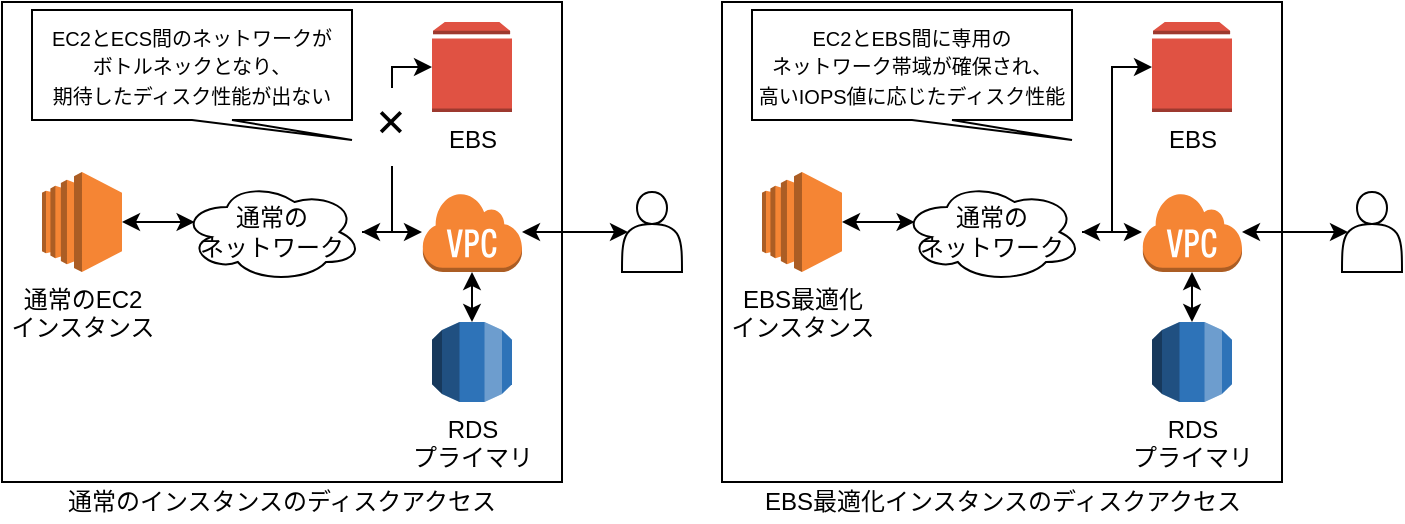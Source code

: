 <mxfile>
    <diagram id="xj0dptHIw2qcOAnxKfKm" name="EBS最適化インスタンス">
        <mxGraphModel dx="1185" dy="692" grid="1" gridSize="10" guides="1" tooltips="1" connect="1" arrows="1" fold="1" page="1" pageScale="1" pageWidth="827" pageHeight="1169" math="0" shadow="0">
            <root>
                <mxCell id="LEOT_7iCz22qp9fpQI51-0"/>
                <mxCell id="LEOT_7iCz22qp9fpQI51-1" parent="LEOT_7iCz22qp9fpQI51-0"/>
                <mxCell id="bxKyH4XxEPYynP7lg2XA-1" value="" style="rounded=0;whiteSpace=wrap;html=1;fillColor=none;" vertex="1" parent="LEOT_7iCz22qp9fpQI51-1">
                    <mxGeometry x="10" y="10" width="280" height="240" as="geometry"/>
                </mxCell>
                <mxCell id="bxKyH4XxEPYynP7lg2XA-8" style="edgeStyle=orthogonalEdgeStyle;rounded=0;orthogonalLoop=1;jettySize=auto;html=1;entryX=0.07;entryY=0.4;entryDx=0;entryDy=0;entryPerimeter=0;startArrow=classic;startFill=1;" edge="1" parent="LEOT_7iCz22qp9fpQI51-1" source="bxKyH4XxEPYynP7lg2XA-0" target="bxKyH4XxEPYynP7lg2XA-2">
                    <mxGeometry relative="1" as="geometry"/>
                </mxCell>
                <mxCell id="bxKyH4XxEPYynP7lg2XA-0" value="通常のEC2&lt;br&gt;インスタンス" style="outlineConnect=0;dashed=0;verticalLabelPosition=bottom;verticalAlign=top;align=center;html=1;shape=mxgraph.aws3.ec2;fillColor=#F58534;gradientColor=none;" vertex="1" parent="LEOT_7iCz22qp9fpQI51-1">
                    <mxGeometry x="30" y="95" width="40" height="50" as="geometry"/>
                </mxCell>
                <mxCell id="bxKyH4XxEPYynP7lg2XA-10" style="edgeStyle=orthogonalEdgeStyle;rounded=0;orthogonalLoop=1;jettySize=auto;html=1;entryX=0;entryY=0.5;entryDx=0;entryDy=0;entryPerimeter=0;startArrow=classic;startFill=1;" edge="1" parent="LEOT_7iCz22qp9fpQI51-1" target="bxKyH4XxEPYynP7lg2XA-3">
                    <mxGeometry relative="1" as="geometry">
                        <mxPoint x="190" y="125" as="sourcePoint"/>
                        <Array as="points">
                            <mxPoint x="205" y="125"/>
                            <mxPoint x="205" y="43"/>
                        </Array>
                    </mxGeometry>
                </mxCell>
                <mxCell id="bxKyH4XxEPYynP7lg2XA-24" value="&lt;p style=&quot;line-height: 120%&quot;&gt;&lt;font style=&quot;font-size: 19px&quot;&gt;✕&lt;/font&gt;&lt;/p&gt;" style="edgeLabel;html=1;align=center;verticalAlign=middle;resizable=0;points=[];" vertex="1" connectable="0" parent="bxKyH4XxEPYynP7lg2XA-10">
                    <mxGeometry x="0.155" y="1" relative="1" as="geometry">
                        <mxPoint as="offset"/>
                    </mxGeometry>
                </mxCell>
                <mxCell id="bxKyH4XxEPYynP7lg2XA-12" style="edgeStyle=orthogonalEdgeStyle;rounded=0;orthogonalLoop=1;jettySize=auto;html=1;" edge="1" parent="LEOT_7iCz22qp9fpQI51-1" source="bxKyH4XxEPYynP7lg2XA-2" target="bxKyH4XxEPYynP7lg2XA-4">
                    <mxGeometry relative="1" as="geometry"/>
                </mxCell>
                <mxCell id="bxKyH4XxEPYynP7lg2XA-2" value="通常の&lt;br&gt;ネットワーク" style="ellipse;shape=cloud;whiteSpace=wrap;html=1;fillColor=none;" vertex="1" parent="LEOT_7iCz22qp9fpQI51-1">
                    <mxGeometry x="100" y="100" width="90" height="50" as="geometry"/>
                </mxCell>
                <mxCell id="bxKyH4XxEPYynP7lg2XA-3" value="EBS" style="outlineConnect=0;dashed=0;verticalLabelPosition=bottom;verticalAlign=top;align=center;html=1;shape=mxgraph.aws3.volume;fillColor=#E05243;gradientColor=none;" vertex="1" parent="LEOT_7iCz22qp9fpQI51-1">
                    <mxGeometry x="225" y="20" width="40" height="45" as="geometry"/>
                </mxCell>
                <mxCell id="bxKyH4XxEPYynP7lg2XA-14" style="edgeStyle=orthogonalEdgeStyle;rounded=0;orthogonalLoop=1;jettySize=auto;html=1;entryX=0.5;entryY=0;entryDx=0;entryDy=0;entryPerimeter=0;startArrow=classic;startFill=1;" edge="1" parent="LEOT_7iCz22qp9fpQI51-1" source="bxKyH4XxEPYynP7lg2XA-4" target="bxKyH4XxEPYynP7lg2XA-5">
                    <mxGeometry relative="1" as="geometry"/>
                </mxCell>
                <mxCell id="bxKyH4XxEPYynP7lg2XA-20" style="edgeStyle=orthogonalEdgeStyle;rounded=0;orthogonalLoop=1;jettySize=auto;html=1;entryX=0.1;entryY=0.5;entryDx=0;entryDy=0;entryPerimeter=0;startArrow=classic;startFill=1;" edge="1" parent="LEOT_7iCz22qp9fpQI51-1" source="bxKyH4XxEPYynP7lg2XA-4" target="bxKyH4XxEPYynP7lg2XA-7">
                    <mxGeometry relative="1" as="geometry"/>
                </mxCell>
                <mxCell id="bxKyH4XxEPYynP7lg2XA-4" value="" style="outlineConnect=0;dashed=0;verticalLabelPosition=bottom;verticalAlign=top;align=center;html=1;shape=mxgraph.aws3.virtual_private_cloud;fillColor=#F58534;gradientColor=none;" vertex="1" parent="LEOT_7iCz22qp9fpQI51-1">
                    <mxGeometry x="220" y="105" width="50" height="40" as="geometry"/>
                </mxCell>
                <mxCell id="bxKyH4XxEPYynP7lg2XA-5" value="RDS&lt;br&gt;プライマリ" style="outlineConnect=0;dashed=0;verticalLabelPosition=bottom;verticalAlign=top;align=center;html=1;shape=mxgraph.aws3.rds;fillColor=#2E73B8;gradientColor=none;" vertex="1" parent="LEOT_7iCz22qp9fpQI51-1">
                    <mxGeometry x="225" y="170" width="40" height="40" as="geometry"/>
                </mxCell>
                <mxCell id="bxKyH4XxEPYynP7lg2XA-7" value="" style="shape=actor;whiteSpace=wrap;html=1;fillColor=none;" vertex="1" parent="LEOT_7iCz22qp9fpQI51-1">
                    <mxGeometry x="320" y="105" width="30" height="40" as="geometry"/>
                </mxCell>
                <mxCell id="bxKyH4XxEPYynP7lg2XA-25" value="&lt;font style=&quot;font-size: 10px&quot;&gt;EC2とECS間のネットワークが&lt;br&gt;ボトルネックとなり、&lt;br&gt;期待したディスク性能が出ない&lt;br&gt;&lt;/font&gt;" style="shape=callout;whiteSpace=wrap;html=1;perimeter=calloutPerimeter;fillColor=none;position2=1;size=10;position=0.5;" vertex="1" parent="LEOT_7iCz22qp9fpQI51-1">
                    <mxGeometry x="25" y="14" width="160" height="65" as="geometry"/>
                </mxCell>
                <mxCell id="bxKyH4XxEPYynP7lg2XA-26" value="通常のインスタンスのディスクアクセス" style="text;html=1;strokeColor=none;fillColor=none;align=center;verticalAlign=middle;whiteSpace=wrap;rounded=0;" vertex="1" parent="LEOT_7iCz22qp9fpQI51-1">
                    <mxGeometry x="35" y="250" width="230" height="20" as="geometry"/>
                </mxCell>
                <mxCell id="bxKyH4XxEPYynP7lg2XA-27" value="" style="rounded=0;whiteSpace=wrap;html=1;fillColor=none;" vertex="1" parent="LEOT_7iCz22qp9fpQI51-1">
                    <mxGeometry x="370" y="10" width="280" height="240" as="geometry"/>
                </mxCell>
                <mxCell id="bxKyH4XxEPYynP7lg2XA-28" style="edgeStyle=orthogonalEdgeStyle;rounded=0;orthogonalLoop=1;jettySize=auto;html=1;entryX=0.07;entryY=0.4;entryDx=0;entryDy=0;entryPerimeter=0;startArrow=classic;startFill=1;" edge="1" parent="LEOT_7iCz22qp9fpQI51-1" source="bxKyH4XxEPYynP7lg2XA-29" target="bxKyH4XxEPYynP7lg2XA-33">
                    <mxGeometry relative="1" as="geometry"/>
                </mxCell>
                <mxCell id="bxKyH4XxEPYynP7lg2XA-29" value="EBS最適化&lt;br&gt;インスタンス" style="outlineConnect=0;dashed=0;verticalLabelPosition=bottom;verticalAlign=top;align=center;html=1;shape=mxgraph.aws3.ec2;fillColor=#F58534;gradientColor=none;" vertex="1" parent="LEOT_7iCz22qp9fpQI51-1">
                    <mxGeometry x="390" y="95" width="40" height="50" as="geometry"/>
                </mxCell>
                <mxCell id="bxKyH4XxEPYynP7lg2XA-30" style="edgeStyle=orthogonalEdgeStyle;rounded=0;orthogonalLoop=1;jettySize=auto;html=1;entryX=0;entryY=0.5;entryDx=0;entryDy=0;entryPerimeter=0;startArrow=classic;startFill=1;" edge="1" parent="LEOT_7iCz22qp9fpQI51-1" target="bxKyH4XxEPYynP7lg2XA-34">
                    <mxGeometry relative="1" as="geometry">
                        <mxPoint x="550" y="125" as="sourcePoint"/>
                        <Array as="points">
                            <mxPoint x="565" y="125"/>
                            <mxPoint x="565" y="43"/>
                        </Array>
                    </mxGeometry>
                </mxCell>
                <mxCell id="bxKyH4XxEPYynP7lg2XA-32" style="edgeStyle=orthogonalEdgeStyle;rounded=0;orthogonalLoop=1;jettySize=auto;html=1;" edge="1" parent="LEOT_7iCz22qp9fpQI51-1" source="bxKyH4XxEPYynP7lg2XA-33" target="bxKyH4XxEPYynP7lg2XA-37">
                    <mxGeometry relative="1" as="geometry"/>
                </mxCell>
                <mxCell id="bxKyH4XxEPYynP7lg2XA-33" value="通常の&lt;br&gt;ネットワーク" style="ellipse;shape=cloud;whiteSpace=wrap;html=1;fillColor=none;" vertex="1" parent="LEOT_7iCz22qp9fpQI51-1">
                    <mxGeometry x="460" y="100" width="90" height="50" as="geometry"/>
                </mxCell>
                <mxCell id="bxKyH4XxEPYynP7lg2XA-34" value="EBS" style="outlineConnect=0;dashed=0;verticalLabelPosition=bottom;verticalAlign=top;align=center;html=1;shape=mxgraph.aws3.volume;fillColor=#E05243;gradientColor=none;" vertex="1" parent="LEOT_7iCz22qp9fpQI51-1">
                    <mxGeometry x="585" y="20" width="40" height="45" as="geometry"/>
                </mxCell>
                <mxCell id="bxKyH4XxEPYynP7lg2XA-35" style="edgeStyle=orthogonalEdgeStyle;rounded=0;orthogonalLoop=1;jettySize=auto;html=1;entryX=0.5;entryY=0;entryDx=0;entryDy=0;entryPerimeter=0;startArrow=classic;startFill=1;" edge="1" parent="LEOT_7iCz22qp9fpQI51-1" source="bxKyH4XxEPYynP7lg2XA-37" target="bxKyH4XxEPYynP7lg2XA-38">
                    <mxGeometry relative="1" as="geometry"/>
                </mxCell>
                <mxCell id="bxKyH4XxEPYynP7lg2XA-36" style="edgeStyle=orthogonalEdgeStyle;rounded=0;orthogonalLoop=1;jettySize=auto;html=1;entryX=0.1;entryY=0.5;entryDx=0;entryDy=0;entryPerimeter=0;startArrow=classic;startFill=1;" edge="1" parent="LEOT_7iCz22qp9fpQI51-1" source="bxKyH4XxEPYynP7lg2XA-37" target="bxKyH4XxEPYynP7lg2XA-39">
                    <mxGeometry relative="1" as="geometry"/>
                </mxCell>
                <mxCell id="bxKyH4XxEPYynP7lg2XA-37" value="" style="outlineConnect=0;dashed=0;verticalLabelPosition=bottom;verticalAlign=top;align=center;html=1;shape=mxgraph.aws3.virtual_private_cloud;fillColor=#F58534;gradientColor=none;" vertex="1" parent="LEOT_7iCz22qp9fpQI51-1">
                    <mxGeometry x="580" y="105" width="50" height="40" as="geometry"/>
                </mxCell>
                <mxCell id="bxKyH4XxEPYynP7lg2XA-38" value="RDS&lt;br&gt;プライマリ" style="outlineConnect=0;dashed=0;verticalLabelPosition=bottom;verticalAlign=top;align=center;html=1;shape=mxgraph.aws3.rds;fillColor=#2E73B8;gradientColor=none;" vertex="1" parent="LEOT_7iCz22qp9fpQI51-1">
                    <mxGeometry x="585" y="170" width="40" height="40" as="geometry"/>
                </mxCell>
                <mxCell id="bxKyH4XxEPYynP7lg2XA-39" value="" style="shape=actor;whiteSpace=wrap;html=1;fillColor=none;" vertex="1" parent="LEOT_7iCz22qp9fpQI51-1">
                    <mxGeometry x="680" y="105" width="30" height="40" as="geometry"/>
                </mxCell>
                <mxCell id="bxKyH4XxEPYynP7lg2XA-40" value="&lt;font style=&quot;font-size: 10px&quot;&gt;EC2とEBS間に専用の&lt;br&gt;ネットワーク帯域が確保され、&lt;br&gt;高いIOPS値に応じたディスク性能&lt;br&gt;&lt;/font&gt;" style="shape=callout;whiteSpace=wrap;html=1;perimeter=calloutPerimeter;fillColor=none;position2=1;size=10;position=0.5;" vertex="1" parent="LEOT_7iCz22qp9fpQI51-1">
                    <mxGeometry x="385" y="14" width="160" height="65" as="geometry"/>
                </mxCell>
                <mxCell id="bxKyH4XxEPYynP7lg2XA-41" value="EBS最適化インスタンスのディスクアクセス" style="text;html=1;strokeColor=none;fillColor=none;align=center;verticalAlign=middle;whiteSpace=wrap;rounded=0;" vertex="1" parent="LEOT_7iCz22qp9fpQI51-1">
                    <mxGeometry x="387.5" y="250" width="245" height="20" as="geometry"/>
                </mxCell>
            </root>
        </mxGraphModel>
    </diagram>
    <diagram id="tyEH6oc-T5d9wv14odm7" name="AMIとインスタンスの関連イメージ">
        <mxGraphModel dx="1422" dy="830" grid="1" gridSize="10" guides="1" tooltips="1" connect="1" arrows="1" fold="1" page="1" pageScale="1" pageWidth="827" pageHeight="1169" math="0" shadow="0">
            <root>
                <mxCell id="lAm7bWnf_yK6lGQixhI0-0"/>
                <mxCell id="lAm7bWnf_yK6lGQixhI0-1" parent="lAm7bWnf_yK6lGQixhI0-0"/>
                <mxCell id="lAm7bWnf_yK6lGQixhI0-2" value="Region" style="shape=mxgraph.ibm.box;prType=region;fontStyle=0;verticalAlign=top;align=left;spacingLeft=32;spacingTop=4;fillColor=none;rounded=0;whiteSpace=wrap;html=1;strokeColor=#919191;strokeWidth=2;dashed=0;container=1;spacing=-4;collapsible=0;expand=0;recursiveResize=0;" parent="lAm7bWnf_yK6lGQixhI0-1" vertex="1">
                    <mxGeometry x="60" y="10" width="530" height="410" as="geometry"/>
                </mxCell>
                <mxCell id="lAm7bWnf_yK6lGQixhI0-8" value="" style="rounded=0;whiteSpace=wrap;html=1;labelBackgroundColor=none;fillColor=none;" parent="lAm7bWnf_yK6lGQixhI0-2" vertex="1">
                    <mxGeometry x="10" y="290" width="510" height="110" as="geometry"/>
                </mxCell>
                <mxCell id="lAm7bWnf_yK6lGQixhI0-4" value="Availability zone" style="outlineConnect=0;gradientColor=none;html=1;whiteSpace=wrap;fontSize=12;fontStyle=0;shape=mxgraph.aws4.group;grIcon=mxgraph.aws4.group_availability_zone;strokeColor=#E8E8E8;fillColor=none;verticalAlign=top;align=left;spacingLeft=30;fontColor=#E8E8E8;dashed=1;" parent="lAm7bWnf_yK6lGQixhI0-2" vertex="1">
                    <mxGeometry x="10" y="30" width="250" height="240" as="geometry"/>
                </mxCell>
                <mxCell id="lAm7bWnf_yK6lGQixhI0-5" value="S3" style="outlineConnect=0;dashed=0;verticalLabelPosition=bottom;verticalAlign=top;align=center;html=1;shape=mxgraph.aws3.s3;fillColor=#E05243;gradientColor=none;" parent="lAm7bWnf_yK6lGQixhI0-2" vertex="1">
                    <mxGeometry x="5" y="273" width="40" height="50" as="geometry"/>
                </mxCell>
                <mxCell id="lAm7bWnf_yK6lGQixhI0-9" value="ソフトウェア" style="rounded=0;whiteSpace=wrap;html=1;labelBackgroundColor=none;fillColor=none;" parent="lAm7bWnf_yK6lGQixhI0-2" vertex="1">
                    <mxGeometry x="140" y="60" width="90" height="20" as="geometry"/>
                </mxCell>
                <mxCell id="lAm7bWnf_yK6lGQixhI0-10" value="パッチ専用" style="rounded=0;whiteSpace=wrap;html=1;labelBackgroundColor=none;fillColor=none;" parent="lAm7bWnf_yK6lGQixhI0-2" vertex="1">
                    <mxGeometry x="140" y="80" width="90" height="20" as="geometry"/>
                </mxCell>
                <mxCell id="lAm7bWnf_yK6lGQixhI0-11" value="設定専用" style="rounded=0;whiteSpace=wrap;html=1;labelBackgroundColor=none;fillColor=none;" parent="lAm7bWnf_yK6lGQixhI0-2" vertex="1">
                    <mxGeometry x="140" y="100" width="90" height="20" as="geometry"/>
                </mxCell>
                <mxCell id="lAm7bWnf_yK6lGQixhI0-22" value="インスタンスから&lt;br&gt;カスタムAMIを作成" style="edgeStyle=orthogonalEdgeStyle;rounded=0;orthogonalLoop=1;jettySize=auto;html=1;entryX=0.5;entryY=0;entryDx=0;entryDy=0;" parent="lAm7bWnf_yK6lGQixhI0-2" source="lAm7bWnf_yK6lGQixhI0-13" target="lAm7bWnf_yK6lGQixhI0-19" edge="1">
                    <mxGeometry relative="1" as="geometry"/>
                </mxCell>
                <mxCell id="lAm7bWnf_yK6lGQixhI0-13" value="EC2&lt;br&gt;インスタンス" style="rounded=1;whiteSpace=wrap;html=1;labelBackgroundColor=none;fillColor=none;" parent="lAm7bWnf_yK6lGQixhI0-2" vertex="1">
                    <mxGeometry x="140" y="135" width="90" height="30" as="geometry"/>
                </mxCell>
                <mxCell id="lAm7bWnf_yK6lGQixhI0-14" value="EC2&lt;br&gt;インスタンス" style="rounded=1;whiteSpace=wrap;html=1;labelBackgroundColor=none;fillColor=none;" parent="lAm7bWnf_yK6lGQixhI0-2" vertex="1">
                    <mxGeometry x="40" y="135" width="90" height="30" as="geometry"/>
                </mxCell>
                <mxCell id="lAm7bWnf_yK6lGQixhI0-15" value="" style="rounded=0;whiteSpace=wrap;html=1;labelBackgroundColor=none;" parent="lAm7bWnf_yK6lGQixhI0-2" vertex="1">
                    <mxGeometry x="55" y="300" width="40" height="40" as="geometry"/>
                </mxCell>
                <mxCell id="lAm7bWnf_yK6lGQixhI0-23" style="edgeStyle=orthogonalEdgeStyle;rounded=0;orthogonalLoop=1;jettySize=auto;html=1;entryX=0.5;entryY=1;entryDx=0;entryDy=0;" parent="lAm7bWnf_yK6lGQixhI0-2" source="lAm7bWnf_yK6lGQixhI0-16" target="lAm7bWnf_yK6lGQixhI0-14" edge="1">
                    <mxGeometry relative="1" as="geometry"/>
                </mxCell>
                <mxCell id="lAm7bWnf_yK6lGQixhI0-24" value="AMIから&lt;br&gt;インスタンスを起動" style="edgeLabel;html=1;align=center;verticalAlign=middle;resizable=0;points=[];" parent="lAm7bWnf_yK6lGQixhI0-23" vertex="1" connectable="0">
                    <mxGeometry x="0.269" relative="1" as="geometry">
                        <mxPoint as="offset"/>
                    </mxGeometry>
                </mxCell>
                <mxCell id="lAm7bWnf_yK6lGQixhI0-16" value="" style="rounded=0;whiteSpace=wrap;html=1;labelBackgroundColor=none;" parent="lAm7bWnf_yK6lGQixhI0-2" vertex="1">
                    <mxGeometry x="65" y="310" width="40" height="40" as="geometry"/>
                </mxCell>
                <mxCell id="lAm7bWnf_yK6lGQixhI0-17" value="" style="rounded=0;whiteSpace=wrap;html=1;labelBackgroundColor=none;" parent="lAm7bWnf_yK6lGQixhI0-2" vertex="1">
                    <mxGeometry x="75" y="320" width="40" height="40" as="geometry"/>
                </mxCell>
                <mxCell id="lAm7bWnf_yK6lGQixhI0-18" value="AWS提供の&lt;br&gt;AMI群" style="text;html=1;strokeColor=none;fillColor=none;align=center;verticalAlign=middle;whiteSpace=wrap;rounded=0;labelBackgroundColor=none;" parent="lAm7bWnf_yK6lGQixhI0-2" vertex="1">
                    <mxGeometry x="35" y="370" width="100" height="20" as="geometry"/>
                </mxCell>
                <mxCell id="lAm7bWnf_yK6lGQixhI0-33" value="カスタムAMIから&lt;br&gt;インスタンスを起動" style="edgeStyle=orthogonalEdgeStyle;rounded=0;orthogonalLoop=1;jettySize=auto;html=1;entryX=0.5;entryY=1;entryDx=0;entryDy=0;" parent="lAm7bWnf_yK6lGQixhI0-2" source="lAm7bWnf_yK6lGQixhI0-19" target="lAm7bWnf_yK6lGQixhI0-30" edge="1">
                    <mxGeometry relative="1" as="geometry"/>
                </mxCell>
                <mxCell id="lAm7bWnf_yK6lGQixhI0-34" style="edgeStyle=orthogonalEdgeStyle;rounded=0;orthogonalLoop=1;jettySize=auto;html=1;entryX=0.5;entryY=1;entryDx=0;entryDy=0;" parent="lAm7bWnf_yK6lGQixhI0-2" source="lAm7bWnf_yK6lGQixhI0-19" target="lAm7bWnf_yK6lGQixhI0-29" edge="1">
                    <mxGeometry relative="1" as="geometry"/>
                </mxCell>
                <mxCell id="lAm7bWnf_yK6lGQixhI0-19" value="" style="rounded=0;whiteSpace=wrap;html=1;labelBackgroundColor=none;" parent="lAm7bWnf_yK6lGQixhI0-2" vertex="1">
                    <mxGeometry x="165" y="310" width="40" height="40" as="geometry"/>
                </mxCell>
                <mxCell id="lAm7bWnf_yK6lGQixhI0-20" value="カスタム&lt;br&gt;AMI" style="text;html=1;strokeColor=none;fillColor=none;align=center;verticalAlign=middle;whiteSpace=wrap;rounded=0;labelBackgroundColor=none;" parent="lAm7bWnf_yK6lGQixhI0-2" vertex="1">
                    <mxGeometry x="135" y="370" width="100" height="20" as="geometry"/>
                </mxCell>
                <mxCell id="lAm7bWnf_yK6lGQixhI0-25" value="Availability zone" style="outlineConnect=0;gradientColor=none;html=1;whiteSpace=wrap;fontSize=12;fontStyle=0;shape=mxgraph.aws4.group;grIcon=mxgraph.aws4.group_availability_zone;strokeColor=#E8E8E8;fillColor=none;verticalAlign=top;align=left;spacingLeft=30;fontColor=#E8E8E8;dashed=1;" parent="lAm7bWnf_yK6lGQixhI0-2" vertex="1">
                    <mxGeometry x="270" y="33" width="250" height="240" as="geometry"/>
                </mxCell>
                <mxCell id="lAm7bWnf_yK6lGQixhI0-26" value="ソフトウェア" style="rounded=0;whiteSpace=wrap;html=1;labelBackgroundColor=none;fillColor=none;" parent="lAm7bWnf_yK6lGQixhI0-2" vertex="1">
                    <mxGeometry x="400" y="63" width="90" height="20" as="geometry"/>
                </mxCell>
                <mxCell id="lAm7bWnf_yK6lGQixhI0-27" value="パッチ専用" style="rounded=0;whiteSpace=wrap;html=1;labelBackgroundColor=none;fillColor=none;" parent="lAm7bWnf_yK6lGQixhI0-2" vertex="1">
                    <mxGeometry x="400" y="83" width="90" height="20" as="geometry"/>
                </mxCell>
                <mxCell id="lAm7bWnf_yK6lGQixhI0-28" value="設定専用" style="rounded=0;whiteSpace=wrap;html=1;labelBackgroundColor=none;fillColor=none;" parent="lAm7bWnf_yK6lGQixhI0-2" vertex="1">
                    <mxGeometry x="400" y="103" width="90" height="20" as="geometry"/>
                </mxCell>
                <mxCell id="lAm7bWnf_yK6lGQixhI0-29" value="EC2&lt;br&gt;インスタンス" style="rounded=1;whiteSpace=wrap;html=1;labelBackgroundColor=none;fillColor=none;" parent="lAm7bWnf_yK6lGQixhI0-2" vertex="1">
                    <mxGeometry x="400" y="138" width="90" height="30" as="geometry"/>
                </mxCell>
                <mxCell id="lAm7bWnf_yK6lGQixhI0-30" value="EC2&lt;br&gt;インスタンス" style="rounded=1;whiteSpace=wrap;html=1;labelBackgroundColor=none;fillColor=none;" parent="lAm7bWnf_yK6lGQixhI0-2" vertex="1">
                    <mxGeometry x="300" y="138" width="90" height="30" as="geometry"/>
                </mxCell>
                <mxCell id="lAm7bWnf_yK6lGQixhI0-35" value="ソフトウェア" style="rounded=0;whiteSpace=wrap;html=1;labelBackgroundColor=none;fillColor=none;" parent="lAm7bWnf_yK6lGQixhI0-2" vertex="1">
                    <mxGeometry x="300" y="60" width="90" height="20" as="geometry"/>
                </mxCell>
                <mxCell id="lAm7bWnf_yK6lGQixhI0-36" value="パッチ専用" style="rounded=0;whiteSpace=wrap;html=1;labelBackgroundColor=none;fillColor=none;" parent="lAm7bWnf_yK6lGQixhI0-2" vertex="1">
                    <mxGeometry x="300" y="80" width="90" height="20" as="geometry"/>
                </mxCell>
                <mxCell id="lAm7bWnf_yK6lGQixhI0-37" value="設定専用" style="rounded=0;whiteSpace=wrap;html=1;labelBackgroundColor=none;fillColor=none;" parent="lAm7bWnf_yK6lGQixhI0-2" vertex="1">
                    <mxGeometry x="300" y="100" width="90" height="20" as="geometry"/>
                </mxCell>
                <mxCell id="lAm7bWnf_yK6lGQixhI0-21" value="設定変更や&lt;br&gt;インストール作業" style="edgeStyle=orthogonalEdgeStyle;rounded=0;orthogonalLoop=1;jettySize=auto;html=1;entryX=0;entryY=0.5;entryDx=0;entryDy=0;" parent="lAm7bWnf_yK6lGQixhI0-1" source="lAm7bWnf_yK6lGQixhI0-3" target="lAm7bWnf_yK6lGQixhI0-10" edge="1">
                    <mxGeometry relative="1" as="geometry"/>
                </mxCell>
                <mxCell id="lAm7bWnf_yK6lGQixhI0-3" value="利用者" style="shape=actor;whiteSpace=wrap;html=1;verticalAlign=bottom;" parent="lAm7bWnf_yK6lGQixhI0-1" vertex="1">
                    <mxGeometry x="10" y="70" width="40" height="60" as="geometry"/>
                </mxCell>
            </root>
        </mxGraphModel>
    </diagram>
    <diagram id="vYezPKwIxq-dGJ8rWrJ6" name="AWSのS3、EC2ベースのアーキテクチャ">
        &#xa;
        <mxGraphModel dx="1422" dy="830" grid="1" gridSize="10" guides="1" tooltips="1" connect="1" arrows="1" fold="1" page="1" pageScale="1" pageWidth="827" pageHeight="1169" math="0" shadow="0">
            &#xa;
            <root>
                &#xa;
                <mxCell id="BjzqX769QQeb5aLX8xWT-0"/>
                &#xa;
                <mxCell id="BjzqX769QQeb5aLX8xWT-1" parent="BjzqX769QQeb5aLX8xWT-0"/>
                &#xa;
                <mxCell id="BjzqX769QQeb5aLX8xWT-2" value="DynamoDB" style="rounded=0;whiteSpace=wrap;html=1;fillColor=none;" parent="BjzqX769QQeb5aLX8xWT-1" vertex="1">
                    &#xa;
                    <mxGeometry x="10" y="50" width="130" height="30" as="geometry"/>
                    &#xa;
                </mxCell>
                &#xa;
                <mxCell id="BjzqX769QQeb5aLX8xWT-3" value="SQS" style="rounded=0;whiteSpace=wrap;html=1;fillColor=none;" parent="BjzqX769QQeb5aLX8xWT-1" vertex="1">
                    &#xa;
                    <mxGeometry x="10" y="90" width="60" height="30" as="geometry"/>
                    &#xa;
                </mxCell>
                &#xa;
                <mxCell id="BjzqX769QQeb5aLX8xWT-4" value="SNS" style="rounded=0;whiteSpace=wrap;html=1;fillColor=none;" parent="BjzqX769QQeb5aLX8xWT-1" vertex="1">
                    &#xa;
                    <mxGeometry x="80" y="90" width="60" height="30" as="geometry"/>
                    &#xa;
                </mxCell>
                &#xa;
                <mxCell id="BjzqX769QQeb5aLX8xWT-5" value="S3" style="rounded=0;whiteSpace=wrap;html=1;fillColor=none;" parent="BjzqX769QQeb5aLX8xWT-1" vertex="1">
                    &#xa;
                    <mxGeometry x="10" y="130" width="130" height="30" as="geometry"/>
                    &#xa;
                </mxCell>
                &#xa;
                <mxCell id="BjzqX769QQeb5aLX8xWT-6" value="EMR" style="rounded=0;whiteSpace=wrap;html=1;fillColor=none;" parent="BjzqX769QQeb5aLX8xWT-1" vertex="1">
                    &#xa;
                    <mxGeometry x="10" y="10" width="270" height="30" as="geometry"/>
                    &#xa;
                </mxCell>
                &#xa;
                <mxCell id="BjzqX769QQeb5aLX8xWT-14" value="ELB" style="rounded=0;whiteSpace=wrap;html=1;fillColor=none;" parent="BjzqX769QQeb5aLX8xWT-1" vertex="1">
                    &#xa;
                    <mxGeometry x="150" y="50" width="60" height="30" as="geometry"/>
                    &#xa;
                </mxCell>
                &#xa;
                <mxCell id="BjzqX769QQeb5aLX8xWT-15" value="VPC" style="rounded=0;whiteSpace=wrap;html=1;fillColor=none;" parent="BjzqX769QQeb5aLX8xWT-1" vertex="1">
                    &#xa;
                    <mxGeometry x="150" y="90" width="130" height="30" as="geometry"/>
                    &#xa;
                </mxCell>
                &#xa;
                <mxCell id="BjzqX769QQeb5aLX8xWT-16" value="RDS" style="rounded=0;whiteSpace=wrap;html=1;fillColor=none;" parent="BjzqX769QQeb5aLX8xWT-1" vertex="1">
                    &#xa;
                    <mxGeometry x="220" y="50" width="60" height="30" as="geometry"/>
                    &#xa;
                </mxCell>
                &#xa;
                <mxCell id="BjzqX769QQeb5aLX8xWT-17" value="EC2" style="rounded=0;whiteSpace=wrap;html=1;fillColor=none;" parent="BjzqX769QQeb5aLX8xWT-1" vertex="1">
                    &#xa;
                    <mxGeometry x="150" y="130" width="130" height="30" as="geometry"/>
                    &#xa;
                </mxCell>
                &#xa;
            </root>
            &#xa;
        </mxGraphModel>
        &#xa;
    </diagram>
    <diagram id="E19InVFVQH8Ij2LXXxHs" name="OpsWorksのスタックとレイヤー">
        &#xa;
        <mxGraphModel dx="1422" dy="830" grid="0" gridSize="10" guides="1" tooltips="1" connect="1" arrows="1" fold="1" page="1" pageScale="1" pageWidth="827" pageHeight="1169" math="0" shadow="0">
            &#xa;
            <root>
                &#xa;
                <mxCell id="xmQQjSxu5PW7cRDxHbul-0"/>
                &#xa;
                <mxCell id="xmQQjSxu5PW7cRDxHbul-1" parent="xmQQjSxu5PW7cRDxHbul-0"/>
                &#xa;
                <mxCell id="xmQQjSxu5PW7cRDxHbul-19" value="DBレイヤー" style="rounded=0;whiteSpace=wrap;html=1;fillColor=none;verticalAlign=top;" parent="xmQQjSxu5PW7cRDxHbul-1" vertex="1">
                    &#xa;
                    <mxGeometry x="160" y="220" width="110" height="80" as="geometry"/>
                    &#xa;
                </mxCell>
                &#xa;
                <mxCell id="xmQQjSxu5PW7cRDxHbul-16" value="Webレイヤー" style="rounded=0;whiteSpace=wrap;html=1;fillColor=none;verticalAlign=top;" parent="xmQQjSxu5PW7cRDxHbul-1" vertex="1">
                    &#xa;
                    <mxGeometry x="160" y="130" width="110" height="80" as="geometry"/>
                    &#xa;
                </mxCell>
                &#xa;
                <mxCell id="xmQQjSxu5PW7cRDxHbul-21" value="開発スタック" style="rounded=0;whiteSpace=wrap;html=1;fillColor=none;verticalAlign=top;" parent="xmQQjSxu5PW7cRDxHbul-1" vertex="1">
                    &#xa;
                    <mxGeometry x="150" y="10" width="130" height="300" as="geometry"/>
                    &#xa;
                </mxCell>
                &#xa;
                <mxCell id="xmQQjSxu5PW7cRDxHbul-3" value="LBレイヤー" style="rounded=0;whiteSpace=wrap;html=1;fillColor=none;verticalAlign=top;" parent="xmQQjSxu5PW7cRDxHbul-1" vertex="1">
                    &#xa;
                    <mxGeometry x="20" y="40" width="110" height="80" as="geometry"/>
                    &#xa;
                </mxCell>
                &#xa;
                <mxCell id="xmQQjSxu5PW7cRDxHbul-2" value="" style="pointerEvents=1;shadow=0;dashed=0;html=1;strokeColor=none;fillColor=#4495D1;labelPosition=center;verticalLabelPosition=bottom;verticalAlign=top;align=center;outlineConnect=0;shape=mxgraph.veeam.cpu;" parent="xmQQjSxu5PW7cRDxHbul-1" vertex="1">
                    &#xa;
                    <mxGeometry x="55" y="70" width="40" height="40" as="geometry"/>
                    &#xa;
                </mxCell>
                &#xa;
                <mxCell id="xmQQjSxu5PW7cRDxHbul-6" value="" style="pointerEvents=1;shadow=0;dashed=0;html=1;strokeColor=none;fillColor=#4495D1;labelPosition=center;verticalLabelPosition=bottom;verticalAlign=top;align=center;outlineConnect=0;shape=mxgraph.veeam.cpu;" parent="xmQQjSxu5PW7cRDxHbul-1" vertex="1">
                    &#xa;
                    <mxGeometry x="30" y="160" width="40" height="40" as="geometry"/>
                    &#xa;
                </mxCell>
                &#xa;
                <mxCell id="xmQQjSxu5PW7cRDxHbul-7" value="Webレイヤー" style="rounded=0;whiteSpace=wrap;html=1;fillColor=none;verticalAlign=top;" parent="xmQQjSxu5PW7cRDxHbul-1" vertex="1">
                    &#xa;
                    <mxGeometry x="20" y="130" width="110" height="80" as="geometry"/>
                    &#xa;
                </mxCell>
                &#xa;
                <mxCell id="xmQQjSxu5PW7cRDxHbul-8" value="" style="pointerEvents=1;shadow=0;dashed=0;html=1;strokeColor=none;fillColor=#4495D1;labelPosition=center;verticalLabelPosition=bottom;verticalAlign=top;align=center;outlineConnect=0;shape=mxgraph.veeam.cpu;" parent="xmQQjSxu5PW7cRDxHbul-1" vertex="1">
                    &#xa;
                    <mxGeometry x="80" y="160" width="40" height="40" as="geometry"/>
                    &#xa;
                </mxCell>
                &#xa;
                <mxCell id="xmQQjSxu5PW7cRDxHbul-9" value="" style="pointerEvents=1;shadow=0;dashed=0;html=1;strokeColor=none;fillColor=#4495D1;labelPosition=center;verticalLabelPosition=bottom;verticalAlign=top;align=center;outlineConnect=0;shape=mxgraph.veeam.cpu;" parent="xmQQjSxu5PW7cRDxHbul-1" vertex="1">
                    &#xa;
                    <mxGeometry x="30" y="250" width="40" height="40" as="geometry"/>
                    &#xa;
                </mxCell>
                &#xa;
                <mxCell id="xmQQjSxu5PW7cRDxHbul-10" value="DBレイヤー" style="rounded=0;whiteSpace=wrap;html=1;fillColor=none;verticalAlign=top;" parent="xmQQjSxu5PW7cRDxHbul-1" vertex="1">
                    &#xa;
                    <mxGeometry x="20" y="220" width="110" height="80" as="geometry"/>
                    &#xa;
                </mxCell>
                &#xa;
                <mxCell id="xmQQjSxu5PW7cRDxHbul-11" value="" style="pointerEvents=1;shadow=0;dashed=0;html=1;strokeColor=none;fillColor=#4495D1;labelPosition=center;verticalLabelPosition=bottom;verticalAlign=top;align=center;outlineConnect=0;shape=mxgraph.veeam.cpu;" parent="xmQQjSxu5PW7cRDxHbul-1" vertex="1">
                    &#xa;
                    <mxGeometry x="80" y="250" width="40" height="40" as="geometry"/>
                    &#xa;
                </mxCell>
                &#xa;
                <mxCell id="xmQQjSxu5PW7cRDxHbul-12" value="本番スタック" style="rounded=0;whiteSpace=wrap;html=1;fillColor=none;verticalAlign=top;" parent="xmQQjSxu5PW7cRDxHbul-1" vertex="1">
                    &#xa;
                    <mxGeometry x="10" y="10" width="130" height="300" as="geometry"/>
                    &#xa;
                </mxCell>
                &#xa;
                <mxCell id="xmQQjSxu5PW7cRDxHbul-13" value="LBレイヤー" style="rounded=0;whiteSpace=wrap;html=1;fillColor=none;verticalAlign=top;" parent="xmQQjSxu5PW7cRDxHbul-1" vertex="1">
                    &#xa;
                    <mxGeometry x="160" y="40" width="110" height="80" as="geometry"/>
                    &#xa;
                </mxCell>
                &#xa;
                <mxCell id="xmQQjSxu5PW7cRDxHbul-14" value="" style="pointerEvents=1;shadow=0;dashed=0;html=1;strokeColor=none;fillColor=#4495D1;labelPosition=center;verticalLabelPosition=bottom;verticalAlign=top;align=center;outlineConnect=0;shape=mxgraph.veeam.cpu;" parent="xmQQjSxu5PW7cRDxHbul-1" vertex="1">
                    &#xa;
                    <mxGeometry x="195" y="70" width="40" height="40" as="geometry"/>
                    &#xa;
                </mxCell>
                &#xa;
                <mxCell id="xmQQjSxu5PW7cRDxHbul-15" value="" style="pointerEvents=1;shadow=0;dashed=0;html=1;strokeColor=none;fillColor=#4495D1;labelPosition=center;verticalLabelPosition=bottom;verticalAlign=top;align=center;outlineConnect=0;shape=mxgraph.veeam.cpu;" parent="xmQQjSxu5PW7cRDxHbul-1" vertex="1">
                    &#xa;
                    <mxGeometry x="195" y="160" width="40" height="40" as="geometry"/>
                    &#xa;
                </mxCell>
                &#xa;
                <mxCell id="xmQQjSxu5PW7cRDxHbul-18" value="" style="pointerEvents=1;shadow=0;dashed=0;html=1;strokeColor=none;fillColor=#4495D1;labelPosition=center;verticalLabelPosition=bottom;verticalAlign=top;align=center;outlineConnect=0;shape=mxgraph.veeam.cpu;" parent="xmQQjSxu5PW7cRDxHbul-1" vertex="1">
                    &#xa;
                    <mxGeometry x="195" y="250" width="40" height="40" as="geometry"/>
                    &#xa;
                </mxCell>
                &#xa;
            </root>
            &#xa;
        </mxGraphModel>
        &#xa;
    </diagram>
    <diagram id="ZskAnW4zReEhmuMch0XW" name="遅延キューとメッセージタイマー">
        &#xa;
        <mxGraphModel dx="1422" dy="830" grid="1" gridSize="10" guides="1" tooltips="1" connect="1" arrows="1" fold="1" page="1" pageScale="1" pageWidth="827" pageHeight="1169" math="0" shadow="0">
            &#xa;
            <root>
                &#xa;
                <mxCell id="XVKmj2zB3kkLzwyx2e51-0"/>
                &#xa;
                <mxCell id="XVKmj2zB3kkLzwyx2e51-1" parent="XVKmj2zB3kkLzwyx2e51-0"/>
                &#xa;
                <mxCell id="XIjcC6iuTJefocXB7Vz5-0" value="" style="endArrow=classic;html=1;" parent="XVKmj2zB3kkLzwyx2e51-1" edge="1">
                    &#xa;
                    <mxGeometry width="50" height="50" relative="1" as="geometry">
                        &#xa;
                        <mxPoint x="15" y="200" as="sourcePoint"/>
                        &#xa;
                        <mxPoint x="320" y="200" as="targetPoint"/>
                        &#xa;
                    </mxGeometry>
                    &#xa;
                </mxCell>
                &#xa;
                <mxCell id="XIjcC6iuTJefocXB7Vz5-1" value="" style="endArrow=classic;html=1;" parent="XVKmj2zB3kkLzwyx2e51-1" edge="1">
                    &#xa;
                    <mxGeometry width="50" height="50" relative="1" as="geometry">
                        &#xa;
                        <mxPoint x="40" y="59.5" as="sourcePoint"/>
                        &#xa;
                        <mxPoint x="80" y="59.5" as="targetPoint"/>
                        &#xa;
                    </mxGeometry>
                    &#xa;
                </mxCell>
                &#xa;
                <mxCell id="XIjcC6iuTJefocXB7Vz5-2" value="１" style="rounded=0;whiteSpace=wrap;html=1;fillColor=none;" parent="XVKmj2zB3kkLzwyx2e51-1" vertex="1">
                    &#xa;
                    <mxGeometry x="80" y="40" width="40" height="40" as="geometry"/>
                    &#xa;
                </mxCell>
                &#xa;
                <mxCell id="XIjcC6iuTJefocXB7Vz5-4" value="遅延キュー" style="text;html=1;strokeColor=none;fillColor=none;align=center;verticalAlign=middle;whiteSpace=wrap;rounded=0;" parent="XVKmj2zB3kkLzwyx2e51-1" vertex="1">
                    &#xa;
                    <mxGeometry x="10" y="10" width="70" height="20" as="geometry"/>
                    &#xa;
                </mxCell>
                &#xa;
                <mxCell id="XIjcC6iuTJefocXB7Vz5-6" value="２" style="rounded=0;whiteSpace=wrap;html=1;fillColor=none;" parent="XVKmj2zB3kkLzwyx2e51-1" vertex="1">
                    &#xa;
                    <mxGeometry x="80" y="90" width="40" height="40" as="geometry"/>
                    &#xa;
                </mxCell>
                &#xa;
                <mxCell id="XIjcC6iuTJefocXB7Vz5-7" value="３" style="rounded=0;whiteSpace=wrap;html=1;fillColor=none;" parent="XVKmj2zB3kkLzwyx2e51-1" vertex="1">
                    &#xa;
                    <mxGeometry x="80" y="140" width="40" height="40" as="geometry"/>
                    &#xa;
                </mxCell>
                &#xa;
                <mxCell id="XIjcC6iuTJefocXB7Vz5-8" value="" style="endArrow=classic;html=1;" parent="XVKmj2zB3kkLzwyx2e51-1" edge="1">
                    &#xa;
                    <mxGeometry width="50" height="50" relative="1" as="geometry">
                        &#xa;
                        <mxPoint x="40" y="110" as="sourcePoint"/>
                        &#xa;
                        <mxPoint x="80" y="110" as="targetPoint"/>
                        &#xa;
                    </mxGeometry>
                    &#xa;
                </mxCell>
                &#xa;
                <mxCell id="XIjcC6iuTJefocXB7Vz5-9" value="" style="endArrow=classic;html=1;" parent="XVKmj2zB3kkLzwyx2e51-1" edge="1">
                    &#xa;
                    <mxGeometry width="50" height="50" relative="1" as="geometry">
                        &#xa;
                        <mxPoint x="40" y="159.5" as="sourcePoint"/>
                        &#xa;
                        <mxPoint x="80" y="159.5" as="targetPoint"/>
                        &#xa;
                    </mxGeometry>
                    &#xa;
                </mxCell>
                &#xa;
                <mxCell id="XIjcC6iuTJefocXB7Vz5-10" value="" style="endArrow=none;dashed=1;html=1;dashPattern=1 3;strokeWidth=2;" parent="XVKmj2zB3kkLzwyx2e51-1" edge="1">
                    &#xa;
                    <mxGeometry width="50" height="50" relative="1" as="geometry">
                        &#xa;
                        <mxPoint x="130" y="240" as="sourcePoint"/>
                        &#xa;
                        <mxPoint x="130" y="30" as="targetPoint"/>
                        &#xa;
                    </mxGeometry>
                    &#xa;
                </mxCell>
                &#xa;
                <mxCell id="XIjcC6iuTJefocXB7Vz5-12" value="メッセージ追加" style="text;html=1;strokeColor=none;fillColor=none;align=center;verticalAlign=middle;whiteSpace=wrap;rounded=0;" parent="XVKmj2zB3kkLzwyx2e51-1" vertex="1">
                    &#xa;
                    <mxGeometry x="80" y="250" width="90" height="20" as="geometry"/>
                    &#xa;
                </mxCell>
                &#xa;
                <mxCell id="XIjcC6iuTJefocXB7Vz5-15" value="Delay Seconds" style="text;html=1;strokeColor=none;fillColor=none;align=center;verticalAlign=middle;whiteSpace=wrap;rounded=0;" parent="XVKmj2zB3kkLzwyx2e51-1" vertex="1">
                    &#xa;
                    <mxGeometry x="140" y="210" width="90" height="20" as="geometry"/>
                    &#xa;
                </mxCell>
                &#xa;
                <mxCell id="XIjcC6iuTJefocXB7Vz5-17" value="受信不可" style="endArrow=classic;startArrow=classic;html=1;" parent="XVKmj2zB3kkLzwyx2e51-1" edge="1">
                    &#xa;
                    <mxGeometry width="50" height="50" relative="1" as="geometry">
                        &#xa;
                        <mxPoint x="120" y="59.5" as="sourcePoint"/>
                        &#xa;
                        <mxPoint x="240" y="59.5" as="targetPoint"/>
                        &#xa;
                    </mxGeometry>
                    &#xa;
                </mxCell>
                &#xa;
                <mxCell id="XIjcC6iuTJefocXB7Vz5-19" value="受信不可" style="endArrow=classic;startArrow=classic;html=1;" parent="XVKmj2zB3kkLzwyx2e51-1" edge="1">
                    &#xa;
                    <mxGeometry width="50" height="50" relative="1" as="geometry">
                        &#xa;
                        <mxPoint x="120" y="109.5" as="sourcePoint"/>
                        &#xa;
                        <mxPoint x="240" y="109.5" as="targetPoint"/>
                        &#xa;
                    </mxGeometry>
                    &#xa;
                </mxCell>
                &#xa;
                <mxCell id="XIjcC6iuTJefocXB7Vz5-20" value="受信不可" style="endArrow=classic;startArrow=classic;html=1;" parent="XVKmj2zB3kkLzwyx2e51-1" edge="1">
                    &#xa;
                    <mxGeometry width="50" height="50" relative="1" as="geometry">
                        &#xa;
                        <mxPoint x="120" y="159.5" as="sourcePoint"/>
                        &#xa;
                        <mxPoint x="240" y="159.5" as="targetPoint"/>
                        &#xa;
                    </mxGeometry>
                    &#xa;
                </mxCell>
                &#xa;
                <mxCell id="XIjcC6iuTJefocXB7Vz5-21" value="" style="endArrow=none;dashed=1;html=1;dashPattern=1 3;strokeWidth=2;" parent="XVKmj2zB3kkLzwyx2e51-1" edge="1">
                    &#xa;
                    <mxGeometry width="50" height="50" relative="1" as="geometry">
                        &#xa;
                        <mxPoint x="240" y="240" as="sourcePoint"/>
                        &#xa;
                        <mxPoint x="240" y="30" as="targetPoint"/>
                        &#xa;
                    </mxGeometry>
                    &#xa;
                </mxCell>
                &#xa;
                <mxCell id="XIjcC6iuTJefocXB7Vz5-22" value="受信可" style="text;html=1;strokeColor=none;fillColor=none;align=center;verticalAlign=middle;whiteSpace=wrap;rounded=0;" parent="XVKmj2zB3kkLzwyx2e51-1" vertex="1">
                    &#xa;
                    <mxGeometry x="240" y="100" width="90" height="20" as="geometry"/>
                    &#xa;
                </mxCell>
                &#xa;
                <mxCell id="XIjcC6iuTJefocXB7Vz5-23" value="" style="endArrow=classic;html=1;" parent="XVKmj2zB3kkLzwyx2e51-1" edge="1">
                    &#xa;
                    <mxGeometry width="50" height="50" relative="1" as="geometry">
                        &#xa;
                        <mxPoint x="345" y="200" as="sourcePoint"/>
                        &#xa;
                        <mxPoint x="650" y="200" as="targetPoint"/>
                        &#xa;
                    </mxGeometry>
                    &#xa;
                </mxCell>
                &#xa;
                <mxCell id="XIjcC6iuTJefocXB7Vz5-24" value="" style="endArrow=classic;html=1;" parent="XVKmj2zB3kkLzwyx2e51-1" edge="1">
                    &#xa;
                    <mxGeometry width="50" height="50" relative="1" as="geometry">
                        &#xa;
                        <mxPoint x="370" y="59.5" as="sourcePoint"/>
                        &#xa;
                        <mxPoint x="410" y="59.5" as="targetPoint"/>
                        &#xa;
                    </mxGeometry>
                    &#xa;
                </mxCell>
                &#xa;
                <mxCell id="XIjcC6iuTJefocXB7Vz5-25" value="１" style="rounded=0;whiteSpace=wrap;html=1;fillColor=none;" parent="XVKmj2zB3kkLzwyx2e51-1" vertex="1">
                    &#xa;
                    <mxGeometry x="410" y="40" width="40" height="40" as="geometry"/>
                    &#xa;
                </mxCell>
                &#xa;
                <mxCell id="XIjcC6iuTJefocXB7Vz5-26" value="メッセージタイマー" style="text;html=1;strokeColor=none;fillColor=none;align=center;verticalAlign=middle;whiteSpace=wrap;rounded=0;" parent="XVKmj2zB3kkLzwyx2e51-1" vertex="1">
                    &#xa;
                    <mxGeometry x="340" y="10" width="110" height="20" as="geometry"/>
                    &#xa;
                </mxCell>
                &#xa;
                <mxCell id="XIjcC6iuTJefocXB7Vz5-27" value="２" style="rounded=0;whiteSpace=wrap;html=1;fillColor=none;" parent="XVKmj2zB3kkLzwyx2e51-1" vertex="1">
                    &#xa;
                    <mxGeometry x="410" y="90" width="40" height="40" as="geometry"/>
                    &#xa;
                </mxCell>
                &#xa;
                <mxCell id="XIjcC6iuTJefocXB7Vz5-28" value="３" style="rounded=0;whiteSpace=wrap;html=1;fillColor=none;" parent="XVKmj2zB3kkLzwyx2e51-1" vertex="1">
                    &#xa;
                    <mxGeometry x="410" y="140" width="40" height="40" as="geometry"/>
                    &#xa;
                </mxCell>
                &#xa;
                <mxCell id="XIjcC6iuTJefocXB7Vz5-29" value="" style="endArrow=classic;html=1;" parent="XVKmj2zB3kkLzwyx2e51-1" edge="1">
                    &#xa;
                    <mxGeometry width="50" height="50" relative="1" as="geometry">
                        &#xa;
                        <mxPoint x="370" y="110" as="sourcePoint"/>
                        &#xa;
                        <mxPoint x="410" y="110" as="targetPoint"/>
                        &#xa;
                    </mxGeometry>
                    &#xa;
                </mxCell>
                &#xa;
                <mxCell id="XIjcC6iuTJefocXB7Vz5-30" value="" style="endArrow=classic;html=1;" parent="XVKmj2zB3kkLzwyx2e51-1" edge="1">
                    &#xa;
                    <mxGeometry width="50" height="50" relative="1" as="geometry">
                        &#xa;
                        <mxPoint x="370" y="159.5" as="sourcePoint"/>
                        &#xa;
                        <mxPoint x="410" y="159.5" as="targetPoint"/>
                        &#xa;
                    </mxGeometry>
                    &#xa;
                </mxCell>
                &#xa;
                <mxCell id="XIjcC6iuTJefocXB7Vz5-31" value="" style="endArrow=none;dashed=1;html=1;dashPattern=1 3;strokeWidth=2;" parent="XVKmj2zB3kkLzwyx2e51-1" edge="1">
                    &#xa;
                    <mxGeometry width="50" height="50" relative="1" as="geometry">
                        &#xa;
                        <mxPoint x="460" y="240" as="sourcePoint"/>
                        &#xa;
                        <mxPoint x="460" y="30" as="targetPoint"/>
                        &#xa;
                    </mxGeometry>
                    &#xa;
                </mxCell>
                &#xa;
                <mxCell id="XIjcC6iuTJefocXB7Vz5-32" value="メッセージ追加" style="text;html=1;strokeColor=none;fillColor=none;align=center;verticalAlign=middle;whiteSpace=wrap;rounded=0;" parent="XVKmj2zB3kkLzwyx2e51-1" vertex="1">
                    &#xa;
                    <mxGeometry x="410" y="250" width="90" height="20" as="geometry"/>
                    &#xa;
                </mxCell>
                &#xa;
                <mxCell id="XIjcC6iuTJefocXB7Vz5-33" value="Message Timer" style="text;html=1;strokeColor=none;fillColor=none;align=center;verticalAlign=middle;whiteSpace=wrap;rounded=0;" parent="XVKmj2zB3kkLzwyx2e51-1" vertex="1">
                    &#xa;
                    <mxGeometry x="470" y="210" width="90" height="20" as="geometry"/>
                    &#xa;
                </mxCell>
                &#xa;
                <mxCell id="XIjcC6iuTJefocXB7Vz5-34" value="受信不可" style="endArrow=classic;startArrow=classic;html=1;" parent="XVKmj2zB3kkLzwyx2e51-1" edge="1">
                    &#xa;
                    <mxGeometry width="50" height="50" relative="1" as="geometry">
                        &#xa;
                        <mxPoint x="450" y="59.5" as="sourcePoint"/>
                        &#xa;
                        <mxPoint x="570" y="59.5" as="targetPoint"/>
                        &#xa;
                    </mxGeometry>
                    &#xa;
                </mxCell>
                &#xa;
                <mxCell id="XIjcC6iuTJefocXB7Vz5-37" value="" style="endArrow=none;dashed=1;html=1;dashPattern=1 3;strokeWidth=2;" parent="XVKmj2zB3kkLzwyx2e51-1" edge="1">
                    &#xa;
                    <mxGeometry width="50" height="50" relative="1" as="geometry">
                        &#xa;
                        <mxPoint x="570" y="240" as="sourcePoint"/>
                        &#xa;
                        <mxPoint x="570" y="30" as="targetPoint"/>
                        &#xa;
                    </mxGeometry>
                    &#xa;
                </mxCell>
                &#xa;
                <mxCell id="XIjcC6iuTJefocXB7Vz5-38" value="受信可" style="text;html=1;strokeColor=none;fillColor=none;align=center;verticalAlign=middle;whiteSpace=wrap;rounded=0;" parent="XVKmj2zB3kkLzwyx2e51-1" vertex="1">
                    &#xa;
                    <mxGeometry x="570" y="50" width="90" height="20" as="geometry"/>
                    &#xa;
                </mxCell>
                &#xa;
                <mxCell id="XIjcC6iuTJefocXB7Vz5-39" value="受信可" style="text;html=1;strokeColor=none;fillColor=none;align=center;verticalAlign=middle;whiteSpace=wrap;rounded=0;" parent="XVKmj2zB3kkLzwyx2e51-1" vertex="1">
                    &#xa;
                    <mxGeometry x="470" y="100" width="90" height="20" as="geometry"/>
                    &#xa;
                </mxCell>
                &#xa;
                <mxCell id="XIjcC6iuTJefocXB7Vz5-40" value="受信可" style="text;html=1;strokeColor=none;fillColor=none;align=center;verticalAlign=middle;whiteSpace=wrap;rounded=0;" parent="XVKmj2zB3kkLzwyx2e51-1" vertex="1">
                    &#xa;
                    <mxGeometry x="470" y="150" width="90" height="20" as="geometry"/>
                    &#xa;
                </mxCell>
                &#xa;
            </root>
            &#xa;
        </mxGraphModel>
        &#xa;
    </diagram>
    <diagram id="nWQcHyqigEhxeMRISxra" name="Redshiftの構成">
        &#xa;
        <mxGraphModel dx="1422" dy="830" grid="1" gridSize="10" guides="1" tooltips="1" connect="1" arrows="1" fold="1" page="1" pageScale="1" pageWidth="827" pageHeight="1169" math="0" shadow="0">
            &#xa;
            <root>
                &#xa;
                <mxCell id="GUm7zRhh-KJ9if9UynZF-0"/>
                &#xa;
                <mxCell id="GUm7zRhh-KJ9if9UynZF-1" parent="GUm7zRhh-KJ9if9UynZF-0"/>
                &#xa;
                <mxCell id="2W3m7iXVrk22qpuzCPFB-16" value="" style="rounded=0;whiteSpace=wrap;html=1;fillColor=none;" parent="GUm7zRhh-KJ9if9UynZF-1" vertex="1">
                    &#xa;
                    <mxGeometry x="20" y="20" width="660" height="370" as="geometry"/>
                    &#xa;
                </mxCell>
                &#xa;
                <mxCell id="2W3m7iXVrk22qpuzCPFB-0" value="" style="strokeWidth=2;html=1;shape=mxgraph.flowchart.database;whiteSpace=wrap;" parent="GUm7zRhh-KJ9if9UynZF-1" vertex="1">
                    &#xa;
                    <mxGeometry x="90" y="285" width="60" height="40" as="geometry"/>
                    &#xa;
                </mxCell>
                &#xa;
                <mxCell id="2W3m7iXVrk22qpuzCPFB-1" value="" style="strokeWidth=2;html=1;shape=mxgraph.flowchart.database;whiteSpace=wrap;" parent="GUm7zRhh-KJ9if9UynZF-1" vertex="1">
                    &#xa;
                    <mxGeometry x="130" y="315" width="60" height="40" as="geometry"/>
                    &#xa;
                </mxCell>
                &#xa;
                <mxCell id="2W3m7iXVrk22qpuzCPFB-2" value="" style="strokeWidth=2;html=1;shape=mxgraph.flowchart.database;whiteSpace=wrap;" parent="GUm7zRhh-KJ9if9UynZF-1" vertex="1">
                    &#xa;
                    <mxGeometry x="50" y="315" width="60" height="40" as="geometry"/>
                    &#xa;
                </mxCell>
                &#xa;
                <mxCell id="2W3m7iXVrk22qpuzCPFB-9" value="" style="strokeWidth=2;html=1;shape=mxgraph.flowchart.database;whiteSpace=wrap;" parent="GUm7zRhh-KJ9if9UynZF-1" vertex="1">
                    &#xa;
                    <mxGeometry x="240" y="285" width="60" height="40" as="geometry"/>
                    &#xa;
                </mxCell>
                &#xa;
                <mxCell id="2W3m7iXVrk22qpuzCPFB-10" value="" style="strokeWidth=2;html=1;shape=mxgraph.flowchart.database;whiteSpace=wrap;" parent="GUm7zRhh-KJ9if9UynZF-1" vertex="1">
                    &#xa;
                    <mxGeometry x="280" y="315" width="60" height="40" as="geometry"/>
                    &#xa;
                </mxCell>
                &#xa;
                <mxCell id="2W3m7iXVrk22qpuzCPFB-11" value="" style="strokeWidth=2;html=1;shape=mxgraph.flowchart.database;whiteSpace=wrap;" parent="GUm7zRhh-KJ9if9UynZF-1" vertex="1">
                    &#xa;
                    <mxGeometry x="200" y="315" width="60" height="40" as="geometry"/>
                    &#xa;
                </mxCell>
                &#xa;
                <mxCell id="2W3m7iXVrk22qpuzCPFB-15" value="" style="outlineConnect=0;dashed=0;verticalLabelPosition=bottom;verticalAlign=top;align=center;html=1;shape=mxgraph.aws3.redshift;fillColor=#2E73B8;gradientColor=none;" parent="GUm7zRhh-KJ9if9UynZF-1" vertex="1">
                    &#xa;
                    <mxGeometry x="10" y="10" width="50" height="50" as="geometry"/>
                    &#xa;
                </mxCell>
                &#xa;
                <mxCell id="2W3m7iXVrk22qpuzCPFB-18" value="コンピュートノード" style="rounded=0;whiteSpace=wrap;html=1;fillColor=none;verticalAlign=top;" parent="GUm7zRhh-KJ9if9UynZF-1" vertex="1">
                    &#xa;
                    <mxGeometry x="50" y="190" width="290" height="70" as="geometry"/>
                    &#xa;
                </mxCell>
                &#xa;
                <mxCell id="2W3m7iXVrk22qpuzCPFB-37" style="edgeStyle=orthogonalEdgeStyle;rounded=0;orthogonalLoop=1;jettySize=auto;html=1;exitX=0.5;exitY=1;exitDx=0;exitDy=0;entryX=0.5;entryY=0;entryDx=0;entryDy=0;entryPerimeter=0;" parent="GUm7zRhh-KJ9if9UynZF-1" source="2W3m7iXVrk22qpuzCPFB-19" target="2W3m7iXVrk22qpuzCPFB-0" edge="1">
                    &#xa;
                    <mxGeometry relative="1" as="geometry"/>
                    &#xa;
                </mxCell>
                &#xa;
                <mxCell id="2W3m7iXVrk22qpuzCPFB-19" value="スライス" style="rounded=0;whiteSpace=wrap;html=1;fillColor=none;verticalAlign=middle;" parent="GUm7zRhh-KJ9if9UynZF-1" vertex="1">
                    &#xa;
                    <mxGeometry x="60" y="220" width="130" height="30" as="geometry"/>
                    &#xa;
                </mxCell>
                &#xa;
                <mxCell id="2W3m7iXVrk22qpuzCPFB-38" value="" style="edgeStyle=orthogonalEdgeStyle;rounded=0;orthogonalLoop=1;jettySize=auto;html=1;entryX=0.5;entryY=0;entryDx=0;entryDy=0;entryPerimeter=0;" parent="GUm7zRhh-KJ9if9UynZF-1" source="2W3m7iXVrk22qpuzCPFB-20" target="2W3m7iXVrk22qpuzCPFB-9" edge="1">
                    &#xa;
                    <mxGeometry relative="1" as="geometry"/>
                    &#xa;
                </mxCell>
                &#xa;
                <mxCell id="2W3m7iXVrk22qpuzCPFB-20" value="スライス" style="rounded=0;whiteSpace=wrap;html=1;fillColor=none;verticalAlign=middle;" parent="GUm7zRhh-KJ9if9UynZF-1" vertex="1">
                    &#xa;
                    <mxGeometry x="205" y="220" width="130" height="30" as="geometry"/>
                    &#xa;
                </mxCell>
                &#xa;
                <mxCell id="2W3m7iXVrk22qpuzCPFB-35" style="edgeStyle=orthogonalEdgeStyle;rounded=0;orthogonalLoop=1;jettySize=auto;html=1;exitX=0.5;exitY=1;exitDx=0;exitDy=0;entryX=0.5;entryY=0;entryDx=0;entryDy=0;" parent="GUm7zRhh-KJ9if9UynZF-1" source="2W3m7iXVrk22qpuzCPFB-25" target="2W3m7iXVrk22qpuzCPFB-18" edge="1">
                    &#xa;
                    <mxGeometry relative="1" as="geometry">
                        &#xa;
                        <Array as="points">
                            &#xa;
                            <mxPoint x="350" y="180"/>
                            &#xa;
                            <mxPoint x="195" y="180"/>
                            &#xa;
                        </Array>
                        &#xa;
                    </mxGeometry>
                    &#xa;
                </mxCell>
                &#xa;
                <mxCell id="2W3m7iXVrk22qpuzCPFB-36" style="edgeStyle=orthogonalEdgeStyle;rounded=0;orthogonalLoop=1;jettySize=auto;html=1;exitX=0.5;exitY=1;exitDx=0;exitDy=0;entryX=0.5;entryY=0;entryDx=0;entryDy=0;" parent="GUm7zRhh-KJ9if9UynZF-1" source="2W3m7iXVrk22qpuzCPFB-25" target="2W3m7iXVrk22qpuzCPFB-32" edge="1">
                    &#xa;
                    <mxGeometry relative="1" as="geometry">
                        &#xa;
                        <Array as="points">
                            &#xa;
                            <mxPoint x="350" y="180"/>
                            &#xa;
                            <mxPoint x="505" y="180"/>
                            &#xa;
                        </Array>
                        &#xa;
                    </mxGeometry>
                    &#xa;
                </mxCell>
                &#xa;
                <mxCell id="2W3m7iXVrk22qpuzCPFB-25" value="リーダーノード" style="rounded=0;whiteSpace=wrap;html=1;fillColor=none;verticalAlign=top;" parent="GUm7zRhh-KJ9if9UynZF-1" vertex="1">
                    &#xa;
                    <mxGeometry x="230" y="40" width="240" height="130" as="geometry"/>
                    &#xa;
                </mxCell>
                &#xa;
                <mxCell id="2W3m7iXVrk22qpuzCPFB-26" value="" style="strokeWidth=2;html=1;shape=mxgraph.flowchart.database;whiteSpace=wrap;" parent="GUm7zRhh-KJ9if9UynZF-1" vertex="1">
                    &#xa;
                    <mxGeometry x="400" y="285" width="60" height="40" as="geometry"/>
                    &#xa;
                </mxCell>
                &#xa;
                <mxCell id="2W3m7iXVrk22qpuzCPFB-27" value="" style="strokeWidth=2;html=1;shape=mxgraph.flowchart.database;whiteSpace=wrap;" parent="GUm7zRhh-KJ9if9UynZF-1" vertex="1">
                    &#xa;
                    <mxGeometry x="440" y="315" width="60" height="40" as="geometry"/>
                    &#xa;
                </mxCell>
                &#xa;
                <mxCell id="2W3m7iXVrk22qpuzCPFB-28" value="" style="strokeWidth=2;html=1;shape=mxgraph.flowchart.database;whiteSpace=wrap;" parent="GUm7zRhh-KJ9if9UynZF-1" vertex="1">
                    &#xa;
                    <mxGeometry x="360" y="315" width="60" height="40" as="geometry"/>
                    &#xa;
                </mxCell>
                &#xa;
                <mxCell id="2W3m7iXVrk22qpuzCPFB-29" value="" style="strokeWidth=2;html=1;shape=mxgraph.flowchart.database;whiteSpace=wrap;" parent="GUm7zRhh-KJ9if9UynZF-1" vertex="1">
                    &#xa;
                    <mxGeometry x="550" y="285" width="60" height="40" as="geometry"/>
                    &#xa;
                </mxCell>
                &#xa;
                <mxCell id="2W3m7iXVrk22qpuzCPFB-30" value="" style="strokeWidth=2;html=1;shape=mxgraph.flowchart.database;whiteSpace=wrap;" parent="GUm7zRhh-KJ9if9UynZF-1" vertex="1">
                    &#xa;
                    <mxGeometry x="590" y="315" width="60" height="40" as="geometry"/>
                    &#xa;
                </mxCell>
                &#xa;
                <mxCell id="2W3m7iXVrk22qpuzCPFB-31" value="" style="strokeWidth=2;html=1;shape=mxgraph.flowchart.database;whiteSpace=wrap;" parent="GUm7zRhh-KJ9if9UynZF-1" vertex="1">
                    &#xa;
                    <mxGeometry x="510" y="315" width="60" height="40" as="geometry"/>
                    &#xa;
                </mxCell>
                &#xa;
                <mxCell id="2W3m7iXVrk22qpuzCPFB-32" value="コンピュートノード" style="rounded=0;whiteSpace=wrap;html=1;fillColor=none;verticalAlign=top;" parent="GUm7zRhh-KJ9if9UynZF-1" vertex="1">
                    &#xa;
                    <mxGeometry x="360" y="190" width="290" height="70" as="geometry"/>
                    &#xa;
                </mxCell>
                &#xa;
                <mxCell id="2W3m7iXVrk22qpuzCPFB-39" style="edgeStyle=orthogonalEdgeStyle;rounded=0;orthogonalLoop=1;jettySize=auto;html=1;exitX=0.5;exitY=1;exitDx=0;exitDy=0;entryX=0.5;entryY=0;entryDx=0;entryDy=0;entryPerimeter=0;" parent="GUm7zRhh-KJ9if9UynZF-1" source="2W3m7iXVrk22qpuzCPFB-33" target="2W3m7iXVrk22qpuzCPFB-26" edge="1">
                    &#xa;
                    <mxGeometry relative="1" as="geometry"/>
                    &#xa;
                </mxCell>
                &#xa;
                <mxCell id="2W3m7iXVrk22qpuzCPFB-33" value="スライス" style="rounded=0;whiteSpace=wrap;html=1;fillColor=none;verticalAlign=middle;" parent="GUm7zRhh-KJ9if9UynZF-1" vertex="1">
                    &#xa;
                    <mxGeometry x="370" y="220" width="130" height="30" as="geometry"/>
                    &#xa;
                </mxCell>
                &#xa;
                <mxCell id="2W3m7iXVrk22qpuzCPFB-40" style="edgeStyle=orthogonalEdgeStyle;rounded=0;orthogonalLoop=1;jettySize=auto;html=1;exitX=0.5;exitY=1;exitDx=0;exitDy=0;entryX=0.5;entryY=0;entryDx=0;entryDy=0;entryPerimeter=0;" parent="GUm7zRhh-KJ9if9UynZF-1" source="2W3m7iXVrk22qpuzCPFB-34" target="2W3m7iXVrk22qpuzCPFB-29" edge="1">
                    &#xa;
                    <mxGeometry relative="1" as="geometry"/>
                    &#xa;
                </mxCell>
                &#xa;
                <mxCell id="2W3m7iXVrk22qpuzCPFB-34" value="スライス" style="rounded=0;whiteSpace=wrap;html=1;fillColor=none;verticalAlign=middle;" parent="GUm7zRhh-KJ9if9UynZF-1" vertex="1">
                    &#xa;
                    <mxGeometry x="510" y="220" width="130" height="30" as="geometry"/>
                    &#xa;
                </mxCell>
                &#xa;
                <mxCell id="2W3m7iXVrk22qpuzCPFB-12" value="" style="strokeWidth=2;html=1;shape=mxgraph.flowchart.database;whiteSpace=wrap;" parent="GUm7zRhh-KJ9if9UynZF-1" vertex="1">
                    &#xa;
                    <mxGeometry x="320" y="80" width="60" height="40" as="geometry"/>
                    &#xa;
                </mxCell>
                &#xa;
                <mxCell id="2W3m7iXVrk22qpuzCPFB-13" value="" style="strokeWidth=2;html=1;shape=mxgraph.flowchart.database;whiteSpace=wrap;" parent="GUm7zRhh-KJ9if9UynZF-1" vertex="1">
                    &#xa;
                    <mxGeometry x="360" y="110" width="60" height="40" as="geometry"/>
                    &#xa;
                </mxCell>
                &#xa;
                <mxCell id="2W3m7iXVrk22qpuzCPFB-14" value="" style="strokeWidth=2;html=1;shape=mxgraph.flowchart.database;whiteSpace=wrap;" parent="GUm7zRhh-KJ9if9UynZF-1" vertex="1">
                    &#xa;
                    <mxGeometry x="280" y="110" width="60" height="40" as="geometry"/>
                    &#xa;
                </mxCell>
                &#xa;
                <mxCell id="2W3m7iXVrk22qpuzCPFB-41" value="Redshiftクラスタ" style="text;html=1;strokeColor=none;fillColor=none;align=center;verticalAlign=middle;whiteSpace=wrap;rounded=0;" parent="GUm7zRhh-KJ9if9UynZF-1" vertex="1">
                    &#xa;
                    <mxGeometry x="60" y="25" width="110" height="20" as="geometry"/>
                    &#xa;
                </mxCell>
                &#xa;
            </root>
            &#xa;
        </mxGraphModel>
        &#xa;
    </diagram>
    <diagram id="3937Sx6mrg3jVrlZ0Cja" name="Auroraの構成要素">
        &#xa;
        <mxGraphModel dx="1422" dy="830" grid="1" gridSize="10" guides="1" tooltips="1" connect="1" arrows="1" fold="1" page="1" pageScale="1" pageWidth="827" pageHeight="1169" math="0" shadow="0">
            &#xa;
            <root>
                &#xa;
                <mxCell id="t3JRFxsmLGdS5MA3n8nu-0"/>
                &#xa;
                <mxCell id="t3JRFxsmLGdS5MA3n8nu-1" parent="t3JRFxsmLGdS5MA3n8nu-0"/>
                &#xa;
                <mxCell id="t3JRFxsmLGdS5MA3n8nu-26" value="Availability zone" style="outlineConnect=0;gradientColor=none;html=1;whiteSpace=wrap;fontSize=12;fontStyle=0;shape=mxgraph.aws4.group;grIcon=mxgraph.aws4.group_availability_zone;strokeColor=#E8E8E8;fillColor=none;verticalAlign=top;align=left;spacingLeft=30;fontColor=#E8E8E8;dashed=1;" parent="t3JRFxsmLGdS5MA3n8nu-1" vertex="1">
                    &#xa;
                    <mxGeometry x="200" y="40" width="170" height="380" as="geometry"/>
                    &#xa;
                </mxCell>
                &#xa;
                <mxCell id="t3JRFxsmLGdS5MA3n8nu-15" value="" style="rounded=0;whiteSpace=wrap;html=1;fontColor=#999999;fillColor=none;" parent="t3JRFxsmLGdS5MA3n8nu-1" vertex="1">
                    &#xa;
                    <mxGeometry x="40" y="80" width="510" height="330" as="geometry"/>
                    &#xa;
                </mxCell>
                &#xa;
                <mxCell id="t3JRFxsmLGdS5MA3n8nu-2" value="Region" style="outlineConnect=0;gradientColor=none;html=1;whiteSpace=wrap;fontSize=12;fontStyle=0;shape=mxgraph.aws4.group;grIcon=mxgraph.aws4.group_region;strokeColor=#B6BABF;fillColor=none;verticalAlign=top;align=left;spacingLeft=30;fontColor=#B6BABF;dashed=1;" parent="t3JRFxsmLGdS5MA3n8nu-1" vertex="1">
                    &#xa;
                    <mxGeometry x="10" y="10" width="560" height="420" as="geometry"/>
                    &#xa;
                </mxCell>
                &#xa;
                <mxCell id="t3JRFxsmLGdS5MA3n8nu-3" value="Availability zone" style="outlineConnect=0;gradientColor=none;html=1;whiteSpace=wrap;fontSize=12;fontStyle=0;shape=mxgraph.aws4.group;grIcon=mxgraph.aws4.group_availability_zone;strokeColor=#E8E8E8;fillColor=none;verticalAlign=top;align=left;spacingLeft=30;fontColor=#E8E8E8;dashed=1;" parent="t3JRFxsmLGdS5MA3n8nu-1" vertex="1">
                    &#xa;
                    <mxGeometry x="20" y="40" width="170" height="380" as="geometry"/>
                    &#xa;
                </mxCell>
                &#xa;
                <mxCell id="t3JRFxsmLGdS5MA3n8nu-10" value="" style="strokeWidth=2;html=1;shape=mxgraph.flowchart.database;whiteSpace=wrap;fontColor=#999999;" parent="t3JRFxsmLGdS5MA3n8nu-1" vertex="1">
                    &#xa;
                    <mxGeometry x="60" y="360" width="50" height="30" as="geometry"/>
                    &#xa;
                </mxCell>
                &#xa;
                <mxCell id="t3JRFxsmLGdS5MA3n8nu-11" value="" style="strokeWidth=2;html=1;shape=mxgraph.flowchart.database;whiteSpace=wrap;fontColor=#999999;" parent="t3JRFxsmLGdS5MA3n8nu-1" vertex="1">
                    &#xa;
                    <mxGeometry x="120" y="360" width="50" height="30" as="geometry"/>
                    &#xa;
                </mxCell>
                &#xa;
                <mxCell id="t3JRFxsmLGdS5MA3n8nu-14" value="" style="points=[[0,0,0],[0.25,0,0],[0.5,0,0],[0.75,0,0],[1,0,0],[0,1,0],[0.25,1,0],[0.5,1,0],[0.75,1,0],[1,1,0],[0,0.25,0],[0,0.5,0],[0,0.75,0],[1,0.25,0],[1,0.5,0],[1,0.75,0]];outlineConnect=0;fontColor=#232F3E;gradientColor=#4D72F3;gradientDirection=north;fillColor=#3334B9;strokeColor=#ffffff;dashed=0;verticalLabelPosition=bottom;verticalAlign=top;align=center;html=1;fontSize=12;fontStyle=0;aspect=fixed;shape=mxgraph.aws4.resourceIcon;resIcon=mxgraph.aws4.aurora;" parent="t3JRFxsmLGdS5MA3n8nu-1" vertex="1">
                    &#xa;
                    <mxGeometry x="30" y="70" width="50" height="50" as="geometry"/>
                    &#xa;
                </mxCell>
                &#xa;
                <mxCell id="t3JRFxsmLGdS5MA3n8nu-57" style="edgeStyle=orthogonalEdgeStyle;rounded=0;orthogonalLoop=1;jettySize=auto;html=1;exitX=0.5;exitY=0.98;exitDx=0;exitDy=0;exitPerimeter=0;fontColor=#999999;" parent="t3JRFxsmLGdS5MA3n8nu-1" source="t3JRFxsmLGdS5MA3n8nu-18" target="t3JRFxsmLGdS5MA3n8nu-24" edge="1">
                    &#xa;
                    <mxGeometry relative="1" as="geometry"/>
                    &#xa;
                </mxCell>
                &#xa;
                <mxCell id="t3JRFxsmLGdS5MA3n8nu-18" value="" style="outlineConnect=0;dashed=0;verticalLabelPosition=bottom;verticalAlign=top;align=center;html=1;shape=mxgraph.aws3.rds_db_instance;fillColor=#2E73B8;gradientColor=none;fontColor=#999999;" parent="t3JRFxsmLGdS5MA3n8nu-1" vertex="1">
                    &#xa;
                    <mxGeometry x="95" y="130" width="40" height="40" as="geometry"/>
                    &#xa;
                </mxCell>
                &#xa;
                <mxCell id="t3JRFxsmLGdS5MA3n8nu-59" style="edgeStyle=orthogonalEdgeStyle;rounded=0;orthogonalLoop=1;jettySize=auto;html=1;entryX=0.5;entryY=0;entryDx=0;entryDy=0;fontColor=#999999;" parent="t3JRFxsmLGdS5MA3n8nu-1" source="t3JRFxsmLGdS5MA3n8nu-19" target="t3JRFxsmLGdS5MA3n8nu-35" edge="1">
                    &#xa;
                    <mxGeometry relative="1" as="geometry"/>
                    &#xa;
                </mxCell>
                &#xa;
                <mxCell id="t3JRFxsmLGdS5MA3n8nu-19" value="" style="outlineConnect=0;dashed=0;verticalLabelPosition=bottom;verticalAlign=top;align=center;html=1;shape=mxgraph.aws3.rds_db_instance_read_replica;fillColor=#2E73B8;gradientColor=none;fontColor=#999999;" parent="t3JRFxsmLGdS5MA3n8nu-1" vertex="1">
                    &#xa;
                    <mxGeometry x="265" y="130" width="40" height="40" as="geometry"/>
                    &#xa;
                </mxCell>
                &#xa;
                <mxCell id="t3JRFxsmLGdS5MA3n8nu-21" value="&lt;span style=&quot;color: rgb(153 , 153 , 153) ; font-family: &amp;#34;helvetica&amp;#34; ; font-size: 12px ; font-style: normal ; font-weight: 400 ; letter-spacing: normal ; text-align: center ; text-indent: 0px ; text-transform: none ; word-spacing: 0px ; display: inline ; float: none&quot;&gt;Auroraクラスタ&lt;/span&gt;" style="text;html=1;strokeColor=none;fillColor=none;align=center;verticalAlign=middle;whiteSpace=wrap;rounded=0;fontColor=#999999;" parent="t3JRFxsmLGdS5MA3n8nu-1" vertex="1">
                    &#xa;
                    <mxGeometry x="80" y="80" width="100" height="20" as="geometry"/>
                    &#xa;
                </mxCell>
                &#xa;
                <mxCell id="t3JRFxsmLGdS5MA3n8nu-22" value="Transaction&lt;span style=&quot;color: rgba(0 , 0 , 0 , 0) ; font-family: monospace ; font-size: 0px&quot;&gt;%3CmxGraphModel%3E%3Croot%3E%3CmxCell%20id%3D%220%22%2F%3E%3CmxCell%20id%3D%221%22%20parent%3D%220%22%2F%3E%3CmxCell%20id%3D%222%22%20value%3D%22SQL%20Execute%22%20style%3D%22rounded%3D0%3BwhiteSpace%3Dwrap%3Bhtml%3D1%3BfontColor%3D%23999999%3B%22%20vertex%3D%221%22%20parent%3D%221%22%3E%3CmxGeometry%20x%3D%2250%22%20y%3D%22190%22%20width%3D%22110%22%20height%3D%2230%22%20as%3D%22geometry%22%2F%3E%3C%2FmxCell%3E%3C%2Froot%3E%3C%2FmxGraphModel%3E&lt;/span&gt;" style="rounded=0;whiteSpace=wrap;html=1;fontColor=#999999;" parent="t3JRFxsmLGdS5MA3n8nu-1" vertex="1">
                    &#xa;
                    <mxGeometry x="50" y="220" width="130" height="30" as="geometry"/>
                    &#xa;
                </mxCell>
                &#xa;
                <mxCell id="t3JRFxsmLGdS5MA3n8nu-23" value="Cache" style="rounded=0;whiteSpace=wrap;html=1;fontColor=#999999;" parent="t3JRFxsmLGdS5MA3n8nu-1" vertex="1">
                    &#xa;
                    <mxGeometry x="50" y="270" width="130" height="30" as="geometry"/>
                    &#xa;
                </mxCell>
                &#xa;
                <mxCell id="t3JRFxsmLGdS5MA3n8nu-24" value="クラスタボリューム" style="rounded=0;whiteSpace=wrap;html=1;fillColor=none;fontColor=#999999;align=left;verticalAlign=top;" parent="t3JRFxsmLGdS5MA3n8nu-1" vertex="1">
                    &#xa;
                    <mxGeometry x="50" y="320" width="130" height="80" as="geometry"/>
                    &#xa;
                </mxCell>
                &#xa;
                <mxCell id="t3JRFxsmLGdS5MA3n8nu-27" value="SQL Execute" style="rounded=0;whiteSpace=wrap;html=1;fontColor=#999999;" parent="t3JRFxsmLGdS5MA3n8nu-1" vertex="1">
                    &#xa;
                    <mxGeometry x="220" y="190" width="130" height="30" as="geometry"/>
                    &#xa;
                </mxCell>
                &#xa;
                <mxCell id="t3JRFxsmLGdS5MA3n8nu-28" value="" style="strokeWidth=2;html=1;shape=mxgraph.flowchart.database;whiteSpace=wrap;fontColor=#999999;" parent="t3JRFxsmLGdS5MA3n8nu-1" vertex="1">
                    &#xa;
                    <mxGeometry x="230" y="360" width="50" height="30" as="geometry"/>
                    &#xa;
                </mxCell>
                &#xa;
                <mxCell id="t3JRFxsmLGdS5MA3n8nu-29" value="" style="strokeWidth=2;html=1;shape=mxgraph.flowchart.database;whiteSpace=wrap;fontColor=#999999;" parent="t3JRFxsmLGdS5MA3n8nu-1" vertex="1">
                    &#xa;
                    <mxGeometry x="290" y="360" width="50" height="30" as="geometry"/>
                    &#xa;
                </mxCell>
                &#xa;
                <mxCell id="t3JRFxsmLGdS5MA3n8nu-33" value="Transaction&lt;span style=&quot;color: rgba(0 , 0 , 0 , 0) ; font-family: monospace ; font-size: 0px&quot;&gt;%3CmxGraphModel%3E%3Croot%3E%3CmxCell%20id%3D%220%22%2F%3E%3CmxCell%20id%3D%221%22%20parent%3D%220%22%2F%3E%3CmxCell%20id%3D%222%22%20value%3D%22SQL%20Execute%22%20style%3D%22rounded%3D0%3BwhiteSpace%3Dwrap%3Bhtml%3D1%3BfontColor%3D%23999999%3B%22%20vertex%3D%221%22%20parent%3D%221%22%3E%3CmxGeometry%20x%3D%2250%22%20y%3D%22190%22%20width%3D%22110%22%20height%3D%2230%22%20as%3D%22geometry%22%2F%3E%3C%2FmxCell%3E%3C%2Froot%3E%3C%2FmxGraphModel%3E&lt;/span&gt;" style="rounded=0;whiteSpace=wrap;html=1;fontColor=#999999;" parent="t3JRFxsmLGdS5MA3n8nu-1" vertex="1">
                    &#xa;
                    <mxGeometry x="220" y="220" width="130" height="30" as="geometry"/>
                    &#xa;
                </mxCell>
                &#xa;
                <mxCell id="t3JRFxsmLGdS5MA3n8nu-34" value="Cache" style="rounded=0;whiteSpace=wrap;html=1;fontColor=#999999;" parent="t3JRFxsmLGdS5MA3n8nu-1" vertex="1">
                    &#xa;
                    <mxGeometry x="220" y="270" width="130" height="30" as="geometry"/>
                    &#xa;
                </mxCell>
                &#xa;
                <mxCell id="t3JRFxsmLGdS5MA3n8nu-35" value="クラスタボリューム" style="rounded=0;whiteSpace=wrap;html=1;fillColor=none;fontColor=#999999;align=left;verticalAlign=top;" parent="t3JRFxsmLGdS5MA3n8nu-1" vertex="1">
                    &#xa;
                    <mxGeometry x="220" y="320" width="130" height="80" as="geometry"/>
                    &#xa;
                </mxCell>
                &#xa;
                <mxCell id="t3JRFxsmLGdS5MA3n8nu-46" value="Availability zone" style="outlineConnect=0;gradientColor=none;html=1;whiteSpace=wrap;fontSize=12;fontStyle=0;shape=mxgraph.aws4.group;grIcon=mxgraph.aws4.group_availability_zone;strokeColor=#E8E8E8;fillColor=none;verticalAlign=top;align=left;spacingLeft=30;fontColor=#E8E8E8;dashed=1;" parent="t3JRFxsmLGdS5MA3n8nu-1" vertex="1">
                    &#xa;
                    <mxGeometry x="380" y="40" width="180" height="380" as="geometry"/>
                    &#xa;
                </mxCell>
                &#xa;
                <mxCell id="t3JRFxsmLGdS5MA3n8nu-48" value="" style="strokeWidth=2;html=1;shape=mxgraph.flowchart.database;whiteSpace=wrap;fontColor=#999999;" parent="t3JRFxsmLGdS5MA3n8nu-1" vertex="1">
                    &#xa;
                    <mxGeometry x="410" y="360" width="50" height="30" as="geometry"/>
                    &#xa;
                </mxCell>
                &#xa;
                <mxCell id="t3JRFxsmLGdS5MA3n8nu-49" value="" style="strokeWidth=2;html=1;shape=mxgraph.flowchart.database;whiteSpace=wrap;fontColor=#999999;" parent="t3JRFxsmLGdS5MA3n8nu-1" vertex="1">
                    &#xa;
                    <mxGeometry x="470" y="360" width="50" height="30" as="geometry"/>
                    &#xa;
                </mxCell>
                &#xa;
                <mxCell id="t3JRFxsmLGdS5MA3n8nu-55" value="クラスタボリューム" style="rounded=0;whiteSpace=wrap;html=1;fillColor=none;fontColor=#999999;align=left;verticalAlign=top;" parent="t3JRFxsmLGdS5MA3n8nu-1" vertex="1">
                    &#xa;
                    <mxGeometry x="400" y="320" width="130" height="80" as="geometry"/>
                    &#xa;
                </mxCell>
                &#xa;
                <mxCell id="t3JRFxsmLGdS5MA3n8nu-58" style="edgeStyle=orthogonalEdgeStyle;rounded=0;orthogonalLoop=1;jettySize=auto;html=1;entryX=0.5;entryY=0;entryDx=0;entryDy=0;fontColor=#999999;" parent="t3JRFxsmLGdS5MA3n8nu-1" source="t3JRFxsmLGdS5MA3n8nu-56" target="t3JRFxsmLGdS5MA3n8nu-55" edge="1">
                    &#xa;
                    <mxGeometry relative="1" as="geometry"/>
                    &#xa;
                </mxCell>
                &#xa;
                <mxCell id="t3JRFxsmLGdS5MA3n8nu-56" value="" style="outlineConnect=0;dashed=0;verticalLabelPosition=bottom;verticalAlign=top;align=center;html=1;shape=mxgraph.aws3.rds_db_instance_read_replica;fillColor=#2E73B8;gradientColor=none;fontColor=#999999;" parent="t3JRFxsmLGdS5MA3n8nu-1" vertex="1">
                    &#xa;
                    <mxGeometry x="445" y="130" width="40" height="40" as="geometry"/>
                    &#xa;
                </mxCell>
                &#xa;
                <mxCell id="t3JRFxsmLGdS5MA3n8nu-4" value="SQL Execute" style="rounded=0;whiteSpace=wrap;html=1;fontColor=#999999;" parent="t3JRFxsmLGdS5MA3n8nu-1" vertex="1">
                    &#xa;
                    <mxGeometry x="50" y="190" width="130" height="30" as="geometry"/>
                    &#xa;
                </mxCell>
                &#xa;
                <mxCell id="t3JRFxsmLGdS5MA3n8nu-47" value="SQL Execute" style="rounded=0;whiteSpace=wrap;html=1;fontColor=#999999;" parent="t3JRFxsmLGdS5MA3n8nu-1" vertex="1">
                    &#xa;
                    <mxGeometry x="400" y="190" width="130" height="30" as="geometry"/>
                    &#xa;
                </mxCell>
                &#xa;
                <mxCell id="t3JRFxsmLGdS5MA3n8nu-53" value="Transaction&lt;span style=&quot;color: rgba(0 , 0 , 0 , 0) ; font-family: monospace ; font-size: 0px&quot;&gt;%3CmxGraphModel%3E%3Croot%3E%3CmxCell%20id%3D%220%22%2F%3E%3CmxCell%20id%3D%221%22%20parent%3D%220%22%2F%3E%3CmxCell%20id%3D%222%22%20value%3D%22SQL%20Execute%22%20style%3D%22rounded%3D0%3BwhiteSpace%3Dwrap%3Bhtml%3D1%3BfontColor%3D%23999999%3B%22%20vertex%3D%221%22%20parent%3D%221%22%3E%3CmxGeometry%20x%3D%2250%22%20y%3D%22190%22%20width%3D%22110%22%20height%3D%2230%22%20as%3D%22geometry%22%2F%3E%3C%2FmxCell%3E%3C%2Froot%3E%3C%2FmxGraphModel%3E&lt;/span&gt;" style="rounded=0;whiteSpace=wrap;html=1;fontColor=#999999;" parent="t3JRFxsmLGdS5MA3n8nu-1" vertex="1">
                    &#xa;
                    <mxGeometry x="400" y="220" width="130" height="30" as="geometry"/>
                    &#xa;
                </mxCell>
                &#xa;
                <mxCell id="t3JRFxsmLGdS5MA3n8nu-54" value="Cache" style="rounded=0;whiteSpace=wrap;html=1;fontColor=#999999;" parent="t3JRFxsmLGdS5MA3n8nu-1" vertex="1">
                    &#xa;
                    <mxGeometry x="400" y="270" width="130" height="30" as="geometry"/>
                    &#xa;
                </mxCell>
                &#xa;
            </root>
            &#xa;
        </mxGraphModel>
        &#xa;
    </diagram>
    <diagram id="vu3ZDydbV9aOx110c9WJ" name="Storage Gateway">
        &#xa;        &#xa;        &#xa;        &#xa;&#xa;&#xa;&#xa;
        <mxGraphModel dx="1422" dy="830" grid="1" gridSize="10" guides="1" tooltips="1" connect="1" arrows="1" fold="1" page="1" pageScale="1" pageWidth="827" pageHeight="1169" math="0" shadow="0">
            &#xa;            &#xa;            &#xa;            &#xa;&#xa;&#xa;&#xa;
            <root>
                &#xa;                &#xa;                &#xa;                &#xa;&#xa;&#xa;&#xa;
                <mxCell id="IOKurdRcrIk726-1JUdn-0"/>
                &#xa;                &#xa;                &#xa;                &#xa;&#xa;&#xa;&#xa;
                <mxCell id="IOKurdRcrIk726-1JUdn-1" parent="IOKurdRcrIk726-1JUdn-0"/>
                &#xa;                &#xa;                &#xa;                &#xa;&#xa;&#xa;&#xa;
                <mxCell id="IOKurdRcrIk726-1JUdn-4" value="企業データセンター" style="rounded=1;arcSize=10;dashed=0;fillColor=none;gradientColor=none;strokeWidth=2;fontColor=#999999;verticalAlign=top;" parent="IOKurdRcrIk726-1JUdn-1" vertex="1">
                    &#xa;                    &#xa;                    &#xa;                    &#xa;&#xa;&#xa;&#xa;
                    <mxGeometry x="10" y="30" width="180" height="170" as="geometry"/>
                    &#xa;                    &#xa;                    &#xa;                    &#xa;&#xa;&#xa;&#xa;
                </mxCell>
                &#xa;                &#xa;                &#xa;                &#xa;&#xa;&#xa;&#xa;
                <mxCell id="IOKurdRcrIk726-1JUdn-5" value="" style="dashed=0;html=1;shape=mxgraph.aws3.corporate_data_center;fillColor=#7D7C7C;gradientColor=none;dashed=0;" parent="IOKurdRcrIk726-1JUdn-1" vertex="1">
                    &#xa;                    &#xa;                    &#xa;                    &#xa;&#xa;&#xa;&#xa;
                    <mxGeometry x="30" y="10" width="30" height="42" as="geometry"/>
                    &#xa;                    &#xa;                    &#xa;                    &#xa;&#xa;&#xa;&#xa;
                </mxCell>
                &#xa;                &#xa;                &#xa;                &#xa;&#xa;&#xa;&#xa;
                <mxCell id="IOKurdRcrIk726-1JUdn-10" value="" style="rounded=1;arcSize=10;dashed=0;fillColor=none;gradientColor=none;strokeWidth=2;fontColor=#999999;" parent="IOKurdRcrIk726-1JUdn-1" vertex="1">
                    &#xa;                    &#xa;                    &#xa;                    &#xa;&#xa;&#xa;&#xa;
                    <mxGeometry x="380" y="30" width="190" height="170" as="geometry"/>
                    &#xa;                    &#xa;                    &#xa;                    &#xa;&#xa;&#xa;&#xa;
                </mxCell>
                &#xa;                &#xa;                &#xa;                &#xa;&#xa;&#xa;&#xa;
                <mxCell id="IOKurdRcrIk726-1JUdn-11" value="" style="dashed=0;html=1;shape=mxgraph.aws3.cloud;fillColor=#F58536;gradientColor=none;dashed=0;fontColor=#999999;" parent="IOKurdRcrIk726-1JUdn-1" vertex="1">
                    &#xa;                    &#xa;                    &#xa;                    &#xa;&#xa;&#xa;&#xa;
                    <mxGeometry x="400" y="10" width="52" height="36" as="geometry"/>
                    &#xa;                    &#xa;                    &#xa;                    &#xa;&#xa;&#xa;&#xa;
                </mxCell>
                &#xa;                &#xa;                &#xa;                &#xa;&#xa;&#xa;&#xa;
                <mxCell id="IOKurdRcrIk726-1JUdn-14" value="" style="outlineConnect=0;dashed=0;verticalLabelPosition=bottom;verticalAlign=top;align=center;html=1;shape=mxgraph.aws3.internet_2;fillColor=#D2D3D3;gradientColor=none;fontColor=#999999;" parent="IOKurdRcrIk726-1JUdn-1" vertex="1">
                    &#xa;                    &#xa;                    &#xa;                    &#xa;&#xa;&#xa;&#xa;
                    <mxGeometry x="250.5" y="10" width="79.5" height="54" as="geometry"/>
                    &#xa;                    &#xa;                    &#xa;                    &#xa;&#xa;&#xa;&#xa;
                </mxCell>
                &#xa;                &#xa;                &#xa;                &#xa;&#xa;&#xa;&#xa;
                <mxCell id="IOKurdRcrIk726-1JUdn-19" style="edgeStyle=orthogonalEdgeStyle;rounded=0;orthogonalLoop=1;jettySize=auto;html=1;entryX=0;entryY=0.5;entryDx=0;entryDy=0;entryPerimeter=0;fontColor=#999999;" parent="IOKurdRcrIk726-1JUdn-1" source="IOKurdRcrIk726-1JUdn-8" target="IOKurdRcrIk726-1JUdn-17" edge="1">
                    &#xa;                    &#xa;                    &#xa;                    &#xa;&#xa;&#xa;&#xa;
                    <mxGeometry relative="1" as="geometry"/>
                    &#xa;                    &#xa;                    &#xa;                    &#xa;&#xa;&#xa;&#xa;
                </mxCell>
                &#xa;                &#xa;                &#xa;                &#xa;&#xa;&#xa;&#xa;
                <mxCell id="IOKurdRcrIk726-1JUdn-8" value="Traditional&lt;br&gt;セーバー" style="pointerEvents=1;shadow=0;dashed=0;html=1;strokeColor=none;labelPosition=center;verticalLabelPosition=bottom;verticalAlign=top;outlineConnect=0;align=center;shape=mxgraph.office.servers.server_generic;fillColor=#CCCBCB;fontColor=#999999;" parent="IOKurdRcrIk726-1JUdn-1" vertex="1">
                    &#xa;                    &#xa;                    &#xa;                    &#xa;&#xa;&#xa;&#xa;
                    <mxGeometry x="50" y="79" width="27" height="52" as="geometry"/>
                    &#xa;                    &#xa;                    &#xa;                    &#xa;&#xa;&#xa;&#xa;
                </mxCell>
                &#xa;                &#xa;                &#xa;                &#xa;&#xa;&#xa;&#xa;
                <mxCell id="IOKurdRcrIk726-1JUdn-17" value="&lt;font color=&quot;#999999&quot;&gt;S3 Glacier&lt;/font&gt;" style="points=[[0,0,0],[0.25,0,0],[0.5,0,0],[0.75,0,0],[1,0,0],[0,1,0],[0.25,1,0],[0.5,1,0],[0.75,1,0],[1,1,0],[0,0.25,0],[0,0.5,0],[0,0.75,0],[1,0.25,0],[1,0.5,0],[1,0.75,0]];outlineConnect=0;fontColor=#232F3E;gradientColor=#60A337;gradientDirection=north;fillColor=#277116;strokeColor=#ffffff;dashed=0;verticalLabelPosition=bottom;verticalAlign=top;align=center;html=1;fontSize=12;fontStyle=0;aspect=fixed;shape=mxgraph.aws4.resourceIcon;resIcon=mxgraph.aws4.glacier;" parent="IOKurdRcrIk726-1JUdn-1" vertex="1">
                    &#xa;                    &#xa;                    &#xa;                    &#xa;&#xa;&#xa;&#xa;
                    <mxGeometry x="490" y="81" width="48" height="48" as="geometry"/>
                    &#xa;                    &#xa;                    &#xa;                    &#xa;&#xa;&#xa;&#xa;
                </mxCell>
                &#xa;                &#xa;                &#xa;                &#xa;&#xa;&#xa;&#xa;
                <mxCell id="IOKurdRcrIk726-1JUdn-9" value="Storage &lt;br&gt;Gateway" style="outlineConnect=0;dashed=0;verticalLabelPosition=bottom;verticalAlign=top;align=center;html=1;shape=mxgraph.aws3.storage_gateway;fillColor=#E05243;gradientColor=none;fontColor=#999999;" parent="IOKurdRcrIk726-1JUdn-1" vertex="1">
                    &#xa;                    &#xa;                    &#xa;                    &#xa;&#xa;&#xa;&#xa;
                    <mxGeometry x="120" y="80" width="40" height="50" as="geometry"/>
                    &#xa;                    &#xa;                    &#xa;                    &#xa;&#xa;&#xa;&#xa;
                </mxCell>
                &#xa;                &#xa;                &#xa;                &#xa;&#xa;&#xa;&#xa;
                <mxCell id="IOKurdRcrIk726-1JUdn-13" value="VPN接続" style="outlineConnect=0;dashed=0;verticalLabelPosition=bottom;verticalAlign=top;align=center;html=1;shape=mxgraph.aws3.vpn_connection;fillColor=#F58534;gradientColor=none;fontColor=#999999;" parent="IOKurdRcrIk726-1JUdn-1" vertex="1">
                    &#xa;                    &#xa;                    &#xa;                    &#xa;&#xa;&#xa;&#xa;
                    <mxGeometry x="220" y="81" width="58.5" height="50" as="geometry"/>
                    &#xa;                    &#xa;                    &#xa;                    &#xa;&#xa;&#xa;&#xa;
                </mxCell>
                &#xa;                &#xa;                &#xa;                &#xa;&#xa;&#xa;&#xa;
                <mxCell id="IOKurdRcrIk726-1JUdn-12" value="Direct&lt;br&gt;Connect" style="outlineConnect=0;dashed=0;verticalLabelPosition=bottom;verticalAlign=top;align=center;html=1;shape=mxgraph.aws3.direct_connect;fillColor=#F58536;gradientColor=none;fontColor=#999999;" parent="IOKurdRcrIk726-1JUdn-1" vertex="1">
                    &#xa;                    &#xa;                    &#xa;                    &#xa;&#xa;&#xa;&#xa;
                    <mxGeometry x="310" y="81" width="40" height="50" as="geometry"/>
                    &#xa;                    &#xa;                    &#xa;                    &#xa;&#xa;&#xa;&#xa;
                </mxCell>
                &#xa;                &#xa;                &#xa;                &#xa;&#xa;&#xa;&#xa;
                <mxCell id="IOKurdRcrIk726-1JUdn-16" value="&lt;font color=&quot;#999999&quot;&gt;S3&lt;/font&gt;" style="points=[[0,0,0],[0.25,0,0],[0.5,0,0],[0.75,0,0],[1,0,0],[0,1,0],[0.25,1,0],[0.5,1,0],[0.75,1,0],[1,1,0],[0,0.25,0],[0,0.5,0],[0,0.75,0],[1,0.25,0],[1,0.5,0],[1,0.75,0]];outlineConnect=0;fontColor=#232F3E;gradientColor=#60A337;gradientDirection=north;fillColor=#277116;strokeColor=#ffffff;dashed=0;verticalLabelPosition=bottom;verticalAlign=top;align=center;html=1;fontSize=12;fontStyle=0;aspect=fixed;shape=mxgraph.aws4.resourceIcon;resIcon=mxgraph.aws4.s3;" parent="IOKurdRcrIk726-1JUdn-1" vertex="1">
                    &#xa;                    &#xa;                    &#xa;                    &#xa;&#xa;&#xa;&#xa;
                    <mxGeometry x="414" y="81" width="50" height="50" as="geometry"/>
                    &#xa;                    &#xa;                    &#xa;                    &#xa;&#xa;&#xa;&#xa;
                </mxCell>
                &#xa;                &#xa;                &#xa;                &#xa;&#xa;&#xa;&#xa;
                <mxCell id="IOKurdRcrIk726-1JUdn-22" value="" style="rounded=1;arcSize=10;dashed=0;fillColor=none;gradientColor=none;strokeWidth=2;fontColor=#999999;" parent="IOKurdRcrIk726-1JUdn-1" vertex="1">
                    &#xa;                    &#xa;                    &#xa;                    &#xa;&#xa;&#xa;&#xa;
                    <mxGeometry x="10" y="270" width="390" height="170" as="geometry"/>
                    &#xa;                    &#xa;                    &#xa;                    &#xa;&#xa;&#xa;&#xa;
                </mxCell>
                &#xa;                &#xa;                &#xa;                &#xa;&#xa;&#xa;&#xa;
                <mxCell id="IOKurdRcrIk726-1JUdn-23" value="" style="dashed=0;html=1;shape=mxgraph.aws3.cloud;fillColor=#F58536;gradientColor=none;dashed=0;fontColor=#999999;" parent="IOKurdRcrIk726-1JUdn-1" vertex="1">
                    &#xa;                    &#xa;                    &#xa;                    &#xa;&#xa;&#xa;&#xa;
                    <mxGeometry x="30" y="250" width="52" height="36" as="geometry"/>
                    &#xa;                    &#xa;                    &#xa;                    &#xa;&#xa;&#xa;&#xa;
                </mxCell>
                &#xa;                &#xa;                &#xa;                &#xa;&#xa;&#xa;&#xa;
                <mxCell id="IOKurdRcrIk726-1JUdn-28" style="edgeStyle=orthogonalEdgeStyle;rounded=0;orthogonalLoop=1;jettySize=auto;html=1;fontColor=#999999;" parent="IOKurdRcrIk726-1JUdn-1" source="IOKurdRcrIk726-1JUdn-24" target="IOKurdRcrIk726-1JUdn-27" edge="1">
                    &#xa;                    &#xa;                    &#xa;                    &#xa;&#xa;&#xa;&#xa;
                    <mxGeometry relative="1" as="geometry"/>
                    &#xa;                    &#xa;                    &#xa;                    &#xa;&#xa;&#xa;&#xa;
                </mxCell>
                &#xa;                &#xa;                &#xa;                &#xa;&#xa;&#xa;&#xa;
                <mxCell id="IOKurdRcrIk726-1JUdn-24" value="EC2" style="outlineConnect=0;dashed=0;verticalLabelPosition=bottom;verticalAlign=top;align=center;html=1;shape=mxgraph.aws3.ec2;fillColor=#F58534;gradientColor=none;fontColor=#999999;" parent="IOKurdRcrIk726-1JUdn-1" vertex="1">
                    &#xa;                    &#xa;                    &#xa;                    &#xa;&#xa;&#xa;&#xa;
                    <mxGeometry x="42.5" y="320" width="42" height="50" as="geometry"/>
                    &#xa;                    &#xa;                    &#xa;                    &#xa;&#xa;&#xa;&#xa;
                </mxCell>
                &#xa;                &#xa;                &#xa;                &#xa;&#xa;&#xa;&#xa;
                <mxCell id="IOKurdRcrIk726-1JUdn-25" value="Storage &lt;br&gt;Gateway" style="outlineConnect=0;dashed=0;verticalLabelPosition=bottom;verticalAlign=top;align=center;html=1;shape=mxgraph.aws3.storage_gateway;fillColor=#E05243;gradientColor=none;fontColor=#999999;" parent="IOKurdRcrIk726-1JUdn-1" vertex="1">
                    &#xa;                    &#xa;                    &#xa;                    &#xa;&#xa;&#xa;&#xa;
                    <mxGeometry x="120" y="320" width="40" height="50" as="geometry"/>
                    &#xa;                    &#xa;                    &#xa;                    &#xa;&#xa;&#xa;&#xa;
                </mxCell>
                &#xa;                &#xa;                &#xa;                &#xa;&#xa;&#xa;&#xa;
                <mxCell id="IOKurdRcrIk726-1JUdn-26" value="&lt;font color=&quot;#999999&quot;&gt;S3&lt;/font&gt;" style="points=[[0,0,0],[0.25,0,0],[0.5,0,0],[0.75,0,0],[1,0,0],[0,1,0],[0.25,1,0],[0.5,1,0],[0.75,1,0],[1,1,0],[0,0.25,0],[0,0.5,0],[0,0.75,0],[1,0.25,0],[1,0.5,0],[1,0.75,0]];outlineConnect=0;fontColor=#232F3E;gradientColor=#60A337;gradientDirection=north;fillColor=#277116;strokeColor=#ffffff;dashed=0;verticalLabelPosition=bottom;verticalAlign=top;align=center;html=1;fontSize=12;fontStyle=0;aspect=fixed;shape=mxgraph.aws4.resourceIcon;resIcon=mxgraph.aws4.s3;" parent="IOKurdRcrIk726-1JUdn-1" vertex="1">
                    &#xa;                    &#xa;                    &#xa;                    &#xa;&#xa;&#xa;&#xa;
                    <mxGeometry x="240" y="320" width="50" height="50" as="geometry"/>
                    &#xa;                    &#xa;                    &#xa;                    &#xa;&#xa;&#xa;&#xa;
                </mxCell>
                &#xa;                &#xa;                &#xa;                &#xa;&#xa;&#xa;&#xa;
                <mxCell id="IOKurdRcrIk726-1JUdn-27" value="&lt;font color=&quot;#999999&quot;&gt;S3 Glacier&lt;/font&gt;" style="points=[[0,0,0],[0.25,0,0],[0.5,0,0],[0.75,0,0],[1,0,0],[0,1,0],[0.25,1,0],[0.5,1,0],[0.75,1,0],[1,1,0],[0,0.25,0],[0,0.5,0],[0,0.75,0],[1,0.25,0],[1,0.5,0],[1,0.75,0]];outlineConnect=0;fontColor=#232F3E;gradientColor=#60A337;gradientDirection=north;fillColor=#277116;strokeColor=#ffffff;dashed=0;verticalLabelPosition=bottom;verticalAlign=top;align=center;html=1;fontSize=12;fontStyle=0;aspect=fixed;shape=mxgraph.aws4.resourceIcon;resIcon=mxgraph.aws4.glacier;" parent="IOKurdRcrIk726-1JUdn-1" vertex="1">
                    &#xa;                    &#xa;                    &#xa;                    &#xa;&#xa;&#xa;&#xa;
                    <mxGeometry x="320" y="321" width="48" height="48" as="geometry"/>
                    &#xa;                    &#xa;                    &#xa;                    &#xa;&#xa;&#xa;&#xa;
                </mxCell>
                &#xa;                &#xa;                &#xa;                &#xa;&#xa;&#xa;&#xa;
                <mxCell id="IOKurdRcrIk726-1JUdn-29" value="❏ AWS配置" style="text;html=1;strokeColor=none;fillColor=none;align=center;verticalAlign=middle;whiteSpace=wrap;rounded=0;fontColor=#999999;" parent="IOKurdRcrIk726-1JUdn-1" vertex="1">
                    &#xa;                    &#xa;                    &#xa;                    &#xa;&#xa;&#xa;&#xa;
                    <mxGeometry y="450" width="90" height="20" as="geometry"/>
                    &#xa;                    &#xa;                    &#xa;                    &#xa;&#xa;&#xa;&#xa;
                </mxCell>
                &#xa;                &#xa;                &#xa;                &#xa;&#xa;&#xa;&#xa;
                <mxCell id="IOKurdRcrIk726-1JUdn-30" value="❏ オンプレミス配置" style="text;html=1;strokeColor=none;fillColor=none;align=center;verticalAlign=middle;whiteSpace=wrap;rounded=0;fontColor=#999999;" parent="IOKurdRcrIk726-1JUdn-1" vertex="1">
                    &#xa;                    &#xa;                    &#xa;                    &#xa;&#xa;&#xa;&#xa;
                    <mxGeometry y="210" width="120" height="20" as="geometry"/>
                    &#xa;                    &#xa;                    &#xa;                    &#xa;&#xa;&#xa;&#xa;
                </mxCell>
                &#xa;                &#xa;                &#xa;                &#xa;&#xa;&#xa;&#xa;
            </root>
            &#xa;            &#xa;            &#xa;            &#xa;&#xa;&#xa;&#xa;
        </mxGraphModel>
        &#xa;        &#xa;        &#xa;        &#xa;&#xa;&#xa;&#xa;
    </diagram>
    <diagram id="18Yam5CqPNlsGFHrWVM9" name="EFSの構成要素">
        &#xa;        &#xa;        &#xa;        &#xa;        &#xa;&#xa;&#xa;&#xa;&#xa;
        <mxGraphModel dx="1360" dy="830" grid="1" gridSize="10" guides="1" tooltips="1" connect="1" arrows="1" fold="1" page="1" pageScale="1" pageWidth="827" pageHeight="1169" math="0" shadow="0">
            &#xa;            &#xa;            &#xa;            &#xa;            &#xa;&#xa;&#xa;&#xa;&#xa;
            <root>
                &#xa;                &#xa;                &#xa;                &#xa;                &#xa;&#xa;&#xa;&#xa;&#xa;
                <mxCell id="-505NrgO73npUM62k7Go-0"/>
                &#xa;                &#xa;                &#xa;                &#xa;                &#xa;&#xa;&#xa;&#xa;&#xa;
                <mxCell id="-505NrgO73npUM62k7Go-1" parent="-505NrgO73npUM62k7Go-0"/>
                &#xa;                &#xa;                &#xa;                &#xa;                &#xa;&#xa;&#xa;&#xa;&#xa;
                <mxCell id="oRA-MB3M90CwGi-FHDS5-10" value="ファイルシステム" style="rounded=0;whiteSpace=wrap;html=1;fillColor=none;verticalAlign=top;fontColor=#999999;" parent="-505NrgO73npUM62k7Go-1" vertex="1">
                    &#xa;                    &#xa;                    &#xa;                    &#xa;                    &#xa;&#xa;&#xa;&#xa;&#xa;
                    <mxGeometry x="420" y="60" width="120" height="410" as="geometry"/>
                    &#xa;                    &#xa;                    &#xa;                    &#xa;                    &#xa;&#xa;&#xa;&#xa;&#xa;
                </mxCell>
                &#xa;                &#xa;                &#xa;                &#xa;                &#xa;&#xa;&#xa;&#xa;&#xa;
                <mxCell id="oRA-MB3M90CwGi-FHDS5-4" value="" style="rounded=0;whiteSpace=wrap;html=1;fillColor=none;" parent="-505NrgO73npUM62k7Go-1" vertex="1">
                    &#xa;                    &#xa;                    &#xa;                    &#xa;                    &#xa;&#xa;&#xa;&#xa;&#xa;
                    <mxGeometry x="170" y="50" width="420" height="440" as="geometry"/>
                    &#xa;                    &#xa;                    &#xa;                    &#xa;                    &#xa;&#xa;&#xa;&#xa;&#xa;
                </mxCell>
                &#xa;                &#xa;                &#xa;                &#xa;                &#xa;&#xa;&#xa;&#xa;&#xa;
                <mxCell id="-505NrgO73npUM62k7Go-2" value="Region" style="outlineConnect=0;gradientColor=none;html=1;whiteSpace=wrap;fontSize=12;fontStyle=0;shape=mxgraph.aws4.group;grIcon=mxgraph.aws4.group_region;strokeColor=#B6BABF;fillColor=none;verticalAlign=top;align=left;spacingLeft=30;fontColor=#B6BABF;dashed=1;" parent="-505NrgO73npUM62k7Go-1" vertex="1">
                    &#xa;                    &#xa;                    &#xa;                    &#xa;                    &#xa;&#xa;&#xa;&#xa;&#xa;
                    <mxGeometry x="10" y="10" width="630" height="490" as="geometry"/>
                    &#xa;                    &#xa;                    &#xa;                    &#xa;                    &#xa;&#xa;&#xa;&#xa;&#xa;
                </mxCell>
                &#xa;                &#xa;                &#xa;                &#xa;                &#xa;&#xa;&#xa;&#xa;&#xa;
                <mxCell id="-505NrgO73npUM62k7Go-3" value="Availability zone" style="outlineConnect=0;gradientColor=none;html=1;whiteSpace=wrap;fontSize=12;fontStyle=0;shape=mxgraph.aws4.group;grIcon=mxgraph.aws4.group_availability_zone;strokeColor=#E8E8E8;fillColor=none;verticalAlign=top;align=left;spacingLeft=30;fontColor=#E8E8E8;dashed=1;" parent="-505NrgO73npUM62k7Go-1" vertex="1">
                    &#xa;                    &#xa;                    &#xa;                    &#xa;                    &#xa;&#xa;&#xa;&#xa;&#xa;
                    <mxGeometry x="20" y="40" width="600" height="140" as="geometry"/>
                    &#xa;                    &#xa;                    &#xa;                    &#xa;                    &#xa;&#xa;&#xa;&#xa;&#xa;
                </mxCell>
                &#xa;                &#xa;                &#xa;                &#xa;                &#xa;&#xa;&#xa;&#xa;&#xa;
                <mxCell id="oRA-MB3M90CwGi-FHDS5-13" style="edgeStyle=orthogonalEdgeStyle;rounded=0;orthogonalLoop=1;jettySize=auto;html=1;entryX=0;entryY=0.5;entryDx=0;entryDy=0;entryPerimeter=0;fontColor=#999999;" parent="-505NrgO73npUM62k7Go-1" source="-505NrgO73npUM62k7Go-4" target="oRA-MB3M90CwGi-FHDS5-3" edge="1">
                    &#xa;                    &#xa;                    &#xa;                    &#xa;                    &#xa;&#xa;&#xa;&#xa;&#xa;
                    <mxGeometry relative="1" as="geometry"/>
                    &#xa;                    &#xa;                    &#xa;                    &#xa;                    &#xa;&#xa;&#xa;&#xa;&#xa;
                </mxCell>
                &#xa;                &#xa;                &#xa;                &#xa;                &#xa;&#xa;&#xa;&#xa;&#xa;
                <mxCell id="-505NrgO73npUM62k7Go-4" value="&lt;font color=&quot;#999999&quot;&gt;EC2&lt;/font&gt;" style="outlineConnect=0;dashed=0;verticalLabelPosition=bottom;verticalAlign=top;align=center;html=1;shape=mxgraph.aws3.ec2;fillColor=#F58534;gradientColor=none;" parent="-505NrgO73npUM62k7Go-1" vertex="1">
                    &#xa;                    &#xa;                    &#xa;                    &#xa;                    &#xa;&#xa;&#xa;&#xa;&#xa;
                    <mxGeometry x="40" y="100" width="50" height="60" as="geometry"/>
                    &#xa;                    &#xa;                    &#xa;                    &#xa;                    &#xa;&#xa;&#xa;&#xa;&#xa;
                </mxCell>
                &#xa;                &#xa;                &#xa;                &#xa;                &#xa;&#xa;&#xa;&#xa;&#xa;
                <mxCell id="oRA-MB3M90CwGi-FHDS5-0" value="&lt;font color=&quot;#999999&quot;&gt;マウンタターゲット&lt;/font&gt;" style="outlineConnect=0;fontColor=#232F3E;gradientColor=none;fillColor=#C7131F;strokeColor=none;dashed=0;verticalLabelPosition=bottom;verticalAlign=top;align=center;html=1;fontSize=12;fontStyle=0;aspect=fixed;shape=mxgraph.aws4.endpoint;" parent="-505NrgO73npUM62k7Go-1" vertex="1">
                    &#xa;                    &#xa;                    &#xa;                    &#xa;                    &#xa;&#xa;&#xa;&#xa;&#xa;
                    <mxGeometry x="320" y="98" width="60" height="60" as="geometry"/>
                    &#xa;                    &#xa;                    &#xa;                    &#xa;                    &#xa;&#xa;&#xa;&#xa;&#xa;
                </mxCell>
                &#xa;                &#xa;                &#xa;                &#xa;                &#xa;&#xa;&#xa;&#xa;&#xa;
                <mxCell id="oRA-MB3M90CwGi-FHDS5-3" value="" style="whiteSpace=wrap;html=1;shape=mxgraph.basic.document" parent="-505NrgO73npUM62k7Go-1" vertex="1">
                    &#xa;                    &#xa;                    &#xa;                    &#xa;                    &#xa;&#xa;&#xa;&#xa;&#xa;
                    <mxGeometry x="450" y="95" width="60" height="70" as="geometry"/>
                    &#xa;                    &#xa;                    &#xa;                    &#xa;                    &#xa;&#xa;&#xa;&#xa;&#xa;
                </mxCell>
                &#xa;                &#xa;                &#xa;                &#xa;                &#xa;&#xa;&#xa;&#xa;&#xa;
                <mxCell id="-505NrgO73npUM62k7Go-6" value="&lt;font color=&quot;#999999&quot;&gt;EFS&lt;/font&gt;" style="outlineConnect=0;dashed=0;verticalLabelPosition=bottom;verticalAlign=top;align=center;html=1;shape=mxgraph.aws3.efs;fillColor=#E05243;gradientColor=none;" parent="-505NrgO73npUM62k7Go-1" vertex="1">
                    &#xa;                    &#xa;                    &#xa;                    &#xa;                    &#xa;&#xa;&#xa;&#xa;&#xa;
                    <mxGeometry x="140" y="30" width="60" height="65" as="geometry"/>
                    &#xa;                    &#xa;                    &#xa;                    &#xa;                    &#xa;&#xa;&#xa;&#xa;&#xa;
                </mxCell>
                &#xa;                &#xa;                &#xa;                &#xa;                &#xa;&#xa;&#xa;&#xa;&#xa;
                <mxCell id="oRA-MB3M90CwGi-FHDS5-5" value="セキュリティグループ" style="rounded=1;arcSize=10;dashed=1;strokeColor=#ff0000;fillColor=none;gradientColor=none;dashPattern=8 4;strokeWidth=2;verticalAlign=top;fontColor=#999999;" parent="-505NrgO73npUM62k7Go-1" vertex="1">
                    &#xa;                    &#xa;                    &#xa;                    &#xa;                    &#xa;&#xa;&#xa;&#xa;&#xa;
                    <mxGeometry x="290" y="60" width="120" height="410" as="geometry"/>
                    &#xa;                    &#xa;                    &#xa;                    &#xa;                    &#xa;&#xa;&#xa;&#xa;&#xa;
                </mxCell>
                &#xa;                &#xa;                &#xa;                &#xa;                &#xa;&#xa;&#xa;&#xa;&#xa;
                <mxCell id="-505NrgO73npUM62k7Go-8" value="ターゲット&lt;br&gt;FQDN" style="rounded=0;whiteSpace=wrap;html=1;fillColor=none;fontColor=#999999;verticalAlign=top;" parent="-505NrgO73npUM62k7Go-1" vertex="1">
                    &#xa;                    &#xa;                    &#xa;                    &#xa;                    &#xa;&#xa;&#xa;&#xa;&#xa;
                    <mxGeometry x="210" y="60" width="70" height="410" as="geometry"/>
                    &#xa;                    &#xa;                    &#xa;                    &#xa;                    &#xa;&#xa;&#xa;&#xa;&#xa;
                </mxCell>
                &#xa;                &#xa;                &#xa;                &#xa;                &#xa;&#xa;&#xa;&#xa;&#xa;
                <mxCell id="oRA-MB3M90CwGi-FHDS5-14" value="Availability zone" style="outlineConnect=0;gradientColor=none;html=1;whiteSpace=wrap;fontSize=12;fontStyle=0;shape=mxgraph.aws4.group;grIcon=mxgraph.aws4.group_availability_zone;strokeColor=#E8E8E8;fillColor=none;verticalAlign=top;align=left;spacingLeft=30;fontColor=#E8E8E8;dashed=1;" parent="-505NrgO73npUM62k7Go-1" vertex="1">
                    &#xa;                    &#xa;                    &#xa;                    &#xa;                    &#xa;&#xa;&#xa;&#xa;&#xa;
                    <mxGeometry x="20" y="190" width="600" height="140" as="geometry"/>
                    &#xa;                    &#xa;                    &#xa;                    &#xa;                    &#xa;&#xa;&#xa;&#xa;&#xa;
                </mxCell>
                &#xa;                &#xa;                &#xa;                &#xa;                &#xa;&#xa;&#xa;&#xa;&#xa;
                <mxCell id="oRA-MB3M90CwGi-FHDS5-15" style="edgeStyle=orthogonalEdgeStyle;rounded=0;orthogonalLoop=1;jettySize=auto;html=1;entryX=0;entryY=0.5;entryDx=0;entryDy=0;entryPerimeter=0;fontColor=#999999;" parent="-505NrgO73npUM62k7Go-1" source="oRA-MB3M90CwGi-FHDS5-16" target="oRA-MB3M90CwGi-FHDS5-18" edge="1">
                    &#xa;                    &#xa;                    &#xa;                    &#xa;                    &#xa;&#xa;&#xa;&#xa;&#xa;
                    <mxGeometry relative="1" as="geometry">
                        &#xa;                        &#xa;                        &#xa;                        &#xa;                        &#xa;&#xa;&#xa;&#xa;&#xa;
                        <Array as="points">
                            &#xa;                            &#xa;                            &#xa;                            &#xa;                            &#xa;&#xa;&#xa;&#xa;&#xa;
                            <mxPoint x="470" y="255"/>
                            &#xa;                            &#xa;                            &#xa;                            &#xa;                            &#xa;&#xa;&#xa;&#xa;&#xa;
                            <mxPoint x="470" y="260"/>
                            &#xa;                            &#xa;                            &#xa;                            &#xa;                            &#xa;&#xa;&#xa;&#xa;&#xa;
                        </Array>
                        &#xa;                        &#xa;                        &#xa;                        &#xa;                        &#xa;&#xa;&#xa;&#xa;&#xa;
                    </mxGeometry>
                    &#xa;                    &#xa;                    &#xa;                    &#xa;                    &#xa;&#xa;&#xa;&#xa;&#xa;
                </mxCell>
                &#xa;                &#xa;                &#xa;                &#xa;                &#xa;&#xa;&#xa;&#xa;&#xa;
                <mxCell id="oRA-MB3M90CwGi-FHDS5-16" value="&lt;font color=&quot;#999999&quot;&gt;EC2&lt;/font&gt;" style="outlineConnect=0;dashed=0;verticalLabelPosition=bottom;verticalAlign=top;align=center;html=1;shape=mxgraph.aws3.ec2;fillColor=#F58534;gradientColor=none;" parent="-505NrgO73npUM62k7Go-1" vertex="1">
                    &#xa;                    &#xa;                    &#xa;                    &#xa;                    &#xa;&#xa;&#xa;&#xa;&#xa;
                    <mxGeometry x="40" y="225" width="50" height="60" as="geometry"/>
                    &#xa;                    &#xa;                    &#xa;                    &#xa;                    &#xa;&#xa;&#xa;&#xa;&#xa;
                </mxCell>
                &#xa;                &#xa;                &#xa;                &#xa;                &#xa;&#xa;&#xa;&#xa;&#xa;
                <mxCell id="oRA-MB3M90CwGi-FHDS5-17" value="&lt;font color=&quot;#999999&quot;&gt;マウンタターゲット&lt;/font&gt;" style="outlineConnect=0;fontColor=#232F3E;gradientColor=none;fillColor=#C7131F;strokeColor=none;dashed=0;verticalLabelPosition=bottom;verticalAlign=top;align=center;html=1;fontSize=12;fontStyle=0;aspect=fixed;shape=mxgraph.aws4.endpoint;" parent="-505NrgO73npUM62k7Go-1" vertex="1">
                    &#xa;                    &#xa;                    &#xa;                    &#xa;                    &#xa;&#xa;&#xa;&#xa;&#xa;
                    <mxGeometry x="320" y="225" width="60" height="60" as="geometry"/>
                    &#xa;                    &#xa;                    &#xa;                    &#xa;                    &#xa;&#xa;&#xa;&#xa;&#xa;
                </mxCell>
                &#xa;                &#xa;                &#xa;                &#xa;                &#xa;&#xa;&#xa;&#xa;&#xa;
                <mxCell id="oRA-MB3M90CwGi-FHDS5-18" value="" style="whiteSpace=wrap;html=1;shape=mxgraph.basic.document" parent="-505NrgO73npUM62k7Go-1" vertex="1">
                    &#xa;                    &#xa;                    &#xa;                    &#xa;                    &#xa;&#xa;&#xa;&#xa;&#xa;
                    <mxGeometry x="460" y="225" width="60" height="70" as="geometry"/>
                    &#xa;                    &#xa;                    &#xa;                    &#xa;                    &#xa;&#xa;&#xa;&#xa;&#xa;
                </mxCell>
                &#xa;                &#xa;                &#xa;                &#xa;                &#xa;&#xa;&#xa;&#xa;&#xa;
                <mxCell id="oRA-MB3M90CwGi-FHDS5-19" value="Availability zone" style="outlineConnect=0;gradientColor=none;html=1;whiteSpace=wrap;fontSize=12;fontStyle=0;shape=mxgraph.aws4.group;grIcon=mxgraph.aws4.group_availability_zone;strokeColor=#E8E8E8;fillColor=none;verticalAlign=top;align=left;spacingLeft=30;fontColor=#E8E8E8;dashed=1;" parent="-505NrgO73npUM62k7Go-1" vertex="1">
                    &#xa;                    &#xa;                    &#xa;                    &#xa;                    &#xa;&#xa;&#xa;&#xa;&#xa;
                    <mxGeometry x="20" y="338" width="600" height="140" as="geometry"/>
                    &#xa;                    &#xa;                    &#xa;                    &#xa;                    &#xa;&#xa;&#xa;&#xa;&#xa;
                </mxCell>
                &#xa;                &#xa;                &#xa;                &#xa;                &#xa;&#xa;&#xa;&#xa;&#xa;
                <mxCell id="oRA-MB3M90CwGi-FHDS5-20" style="edgeStyle=orthogonalEdgeStyle;rounded=0;orthogonalLoop=1;jettySize=auto;html=1;entryX=0;entryY=0.5;entryDx=0;entryDy=0;entryPerimeter=0;fontColor=#999999;" parent="-505NrgO73npUM62k7Go-1" source="oRA-MB3M90CwGi-FHDS5-21" target="oRA-MB3M90CwGi-FHDS5-23" edge="1">
                    &#xa;                    &#xa;                    &#xa;                    &#xa;                    &#xa;&#xa;&#xa;&#xa;&#xa;
                    <mxGeometry relative="1" as="geometry">
                        &#xa;                        &#xa;                        &#xa;                        &#xa;                        &#xa;&#xa;&#xa;&#xa;&#xa;
                        <Array as="points">
                            &#xa;                            &#xa;                            &#xa;                            &#xa;                            &#xa;&#xa;&#xa;&#xa;&#xa;
                            <mxPoint x="460" y="405"/>
                            &#xa;                            &#xa;                            &#xa;                            &#xa;                            &#xa;&#xa;&#xa;&#xa;&#xa;
                            <mxPoint x="460" y="408"/>
                            &#xa;                            &#xa;                            &#xa;                            &#xa;                            &#xa;&#xa;&#xa;&#xa;&#xa;
                        </Array>
                        &#xa;                        &#xa;                        &#xa;                        &#xa;                        &#xa;&#xa;&#xa;&#xa;&#xa;
                    </mxGeometry>
                    &#xa;                    &#xa;                    &#xa;                    &#xa;                    &#xa;&#xa;&#xa;&#xa;&#xa;
                </mxCell>
                &#xa;                &#xa;                &#xa;                &#xa;                &#xa;&#xa;&#xa;&#xa;&#xa;
                <mxCell id="oRA-MB3M90CwGi-FHDS5-21" value="&lt;font color=&quot;#999999&quot;&gt;EC2&lt;/font&gt;" style="outlineConnect=0;dashed=0;verticalLabelPosition=bottom;verticalAlign=top;align=center;html=1;shape=mxgraph.aws3.ec2;fillColor=#F58534;gradientColor=none;" parent="-505NrgO73npUM62k7Go-1" vertex="1">
                    &#xa;                    &#xa;                    &#xa;                    &#xa;                    &#xa;&#xa;&#xa;&#xa;&#xa;
                    <mxGeometry x="40" y="375" width="50" height="60" as="geometry"/>
                    &#xa;                    &#xa;                    &#xa;                    &#xa;                    &#xa;&#xa;&#xa;&#xa;&#xa;
                </mxCell>
                &#xa;                &#xa;                &#xa;                &#xa;                &#xa;&#xa;&#xa;&#xa;&#xa;
                <mxCell id="oRA-MB3M90CwGi-FHDS5-22" value="&lt;font color=&quot;#999999&quot;&gt;マウンタターゲット&lt;/font&gt;" style="outlineConnect=0;fontColor=#232F3E;gradientColor=none;fillColor=#C7131F;strokeColor=none;dashed=0;verticalLabelPosition=bottom;verticalAlign=top;align=center;html=1;fontSize=12;fontStyle=0;aspect=fixed;shape=mxgraph.aws4.endpoint;" parent="-505NrgO73npUM62k7Go-1" vertex="1">
                    &#xa;                    &#xa;                    &#xa;                    &#xa;                    &#xa;&#xa;&#xa;&#xa;&#xa;
                    <mxGeometry x="320" y="375" width="60" height="60" as="geometry"/>
                    &#xa;                    &#xa;                    &#xa;                    &#xa;                    &#xa;&#xa;&#xa;&#xa;&#xa;
                </mxCell>
                &#xa;                &#xa;                &#xa;                &#xa;                &#xa;&#xa;&#xa;&#xa;&#xa;
                <mxCell id="oRA-MB3M90CwGi-FHDS5-23" value="" style="whiteSpace=wrap;html=1;shape=mxgraph.basic.document" parent="-505NrgO73npUM62k7Go-1" vertex="1">
                    &#xa;                    &#xa;                    &#xa;                    &#xa;                    &#xa;&#xa;&#xa;&#xa;&#xa;
                    <mxGeometry x="450" y="373" width="60" height="70" as="geometry"/>
                    &#xa;                    &#xa;                    &#xa;                    &#xa;                    &#xa;&#xa;&#xa;&#xa;&#xa;
                </mxCell>
                &#xa;                &#xa;                &#xa;                &#xa;                &#xa;&#xa;&#xa;&#xa;&#xa;
            </root>
            &#xa;            &#xa;            &#xa;            &#xa;            &#xa;&#xa;&#xa;&#xa;&#xa;
        </mxGraphModel>
        &#xa;        &#xa;        &#xa;        &#xa;        &#xa;&#xa;&#xa;&#xa;&#xa;
    </diagram>
    <diagram id="dI7genf-TWRrX6Eq--JQ" name="EBS">
        &#xa;        &#xa;        &#xa;        &#xa;        &#xa;        &#xa;&#xa;&#xa;&#xa;&#xa;&#xa;
        <mxGraphModel dx="1422" dy="830" grid="1" gridSize="10" guides="1" tooltips="1" connect="1" arrows="1" fold="1" page="1" pageScale="1" pageWidth="827" pageHeight="1169" math="0" shadow="0">
            &#xa;            &#xa;            &#xa;            &#xa;            &#xa;            &#xa;&#xa;&#xa;&#xa;&#xa;&#xa;
            <root>
                &#xa;                &#xa;                &#xa;                &#xa;                &#xa;                &#xa;&#xa;&#xa;&#xa;&#xa;&#xa;
                <mxCell id="-TOKuqePsQWuJ8zjLpDi-0"/>
                &#xa;                &#xa;                &#xa;                &#xa;                &#xa;                &#xa;&#xa;&#xa;&#xa;&#xa;&#xa;
                <mxCell id="-TOKuqePsQWuJ8zjLpDi-1" parent="-TOKuqePsQWuJ8zjLpDi-0"/>
                &#xa;                &#xa;                &#xa;                &#xa;                &#xa;                &#xa;&#xa;&#xa;&#xa;&#xa;&#xa;
                <mxCell id="-TOKuqePsQWuJ8zjLpDi-17" value="Region" style="outlineConnect=0;gradientColor=none;html=1;whiteSpace=wrap;fontSize=12;fontStyle=0;shape=mxgraph.aws4.group;grIcon=mxgraph.aws4.group_region;strokeColor=#B6BABF;fillColor=none;verticalAlign=top;align=left;spacingLeft=30;fontColor=#B6BABF;dashed=1;" parent="-TOKuqePsQWuJ8zjLpDi-1" vertex="1">
                    &#xa;                    &#xa;                    &#xa;                    &#xa;                    &#xa;                    &#xa;&#xa;&#xa;&#xa;&#xa;&#xa;
                    <mxGeometry x="250" y="10" width="210" height="370" as="geometry"/>
                    &#xa;                    &#xa;                    &#xa;                    &#xa;                    &#xa;                    &#xa;&#xa;&#xa;&#xa;&#xa;&#xa;
                </mxCell>
                &#xa;                &#xa;                &#xa;                &#xa;                &#xa;                &#xa;&#xa;&#xa;&#xa;&#xa;&#xa;
                <mxCell id="-TOKuqePsQWuJ8zjLpDi-19" value="Availability zone" style="outlineConnect=0;gradientColor=none;html=1;whiteSpace=wrap;fontSize=12;fontStyle=0;shape=mxgraph.aws4.group;grIcon=mxgraph.aws4.group_availability_zone;fillColor=none;verticalAlign=top;align=left;spacingLeft=30;fontColor=#545B64;dashed=1;strokeColor=#999999;" parent="-TOKuqePsQWuJ8zjLpDi-1" vertex="1">
                    &#xa;                    &#xa;                    &#xa;                    &#xa;                    &#xa;                    &#xa;&#xa;&#xa;&#xa;&#xa;&#xa;
                    <mxGeometry x="360" y="40" width="90" height="240" as="geometry"/>
                    &#xa;                    &#xa;                    &#xa;                    &#xa;                    &#xa;                    &#xa;&#xa;&#xa;&#xa;&#xa;&#xa;
                </mxCell>
                &#xa;                &#xa;                &#xa;                &#xa;                &#xa;                &#xa;&#xa;&#xa;&#xa;&#xa;&#xa;
                <mxCell id="-TOKuqePsQWuJ8zjLpDi-2" value="Region" style="outlineConnect=0;gradientColor=none;html=1;whiteSpace=wrap;fontSize=12;fontStyle=0;shape=mxgraph.aws4.group;grIcon=mxgraph.aws4.group_region;strokeColor=#B6BABF;fillColor=none;verticalAlign=top;align=left;spacingLeft=30;fontColor=#B6BABF;dashed=1;" parent="-TOKuqePsQWuJ8zjLpDi-1" vertex="1">
                    &#xa;                    &#xa;                    &#xa;                    &#xa;                    &#xa;                    &#xa;&#xa;&#xa;&#xa;&#xa;&#xa;
                    <mxGeometry x="20" y="10" width="210" height="280" as="geometry"/>
                    &#xa;                    &#xa;                    &#xa;                    &#xa;                    &#xa;                    &#xa;&#xa;&#xa;&#xa;&#xa;&#xa;
                </mxCell>
                &#xa;                &#xa;                &#xa;                &#xa;                &#xa;                &#xa;&#xa;&#xa;&#xa;&#xa;&#xa;
                <mxCell id="-TOKuqePsQWuJ8zjLpDi-11" value="Availability zone" style="outlineConnect=0;gradientColor=none;html=1;whiteSpace=wrap;fontSize=12;fontStyle=0;shape=mxgraph.aws4.group;grIcon=mxgraph.aws4.group_availability_zone;fillColor=none;verticalAlign=top;align=left;spacingLeft=30;fontColor=#545B64;dashed=1;strokeColor=#999999;" parent="-TOKuqePsQWuJ8zjLpDi-1" vertex="1">
                    &#xa;                    &#xa;                    &#xa;                    &#xa;                    &#xa;                    &#xa;&#xa;&#xa;&#xa;&#xa;&#xa;
                    <mxGeometry x="30" y="40" width="90" height="240" as="geometry"/>
                    &#xa;                    &#xa;                    &#xa;                    &#xa;                    &#xa;                    &#xa;&#xa;&#xa;&#xa;&#xa;&#xa;
                </mxCell>
                &#xa;                &#xa;                &#xa;                &#xa;                &#xa;                &#xa;&#xa;&#xa;&#xa;&#xa;&#xa;
                <mxCell id="-TOKuqePsQWuJ8zjLpDi-12" value="Availability zone" style="outlineConnect=0;gradientColor=none;html=1;whiteSpace=wrap;fontSize=12;fontStyle=0;shape=mxgraph.aws4.group;grIcon=mxgraph.aws4.group_availability_zone;fillColor=none;verticalAlign=top;align=left;spacingLeft=30;fontColor=#545B64;dashed=1;strokeColor=#999999;" parent="-TOKuqePsQWuJ8zjLpDi-1" vertex="1">
                    &#xa;                    &#xa;                    &#xa;                    &#xa;                    &#xa;                    &#xa;&#xa;&#xa;&#xa;&#xa;&#xa;
                    <mxGeometry x="130" y="40" width="90" height="240" as="geometry"/>
                    &#xa;                    &#xa;                    &#xa;                    &#xa;                    &#xa;                    &#xa;&#xa;&#xa;&#xa;&#xa;&#xa;
                </mxCell>
                &#xa;                &#xa;                &#xa;                &#xa;                &#xa;                &#xa;&#xa;&#xa;&#xa;&#xa;&#xa;
                <mxCell id="-TOKuqePsQWuJ8zjLpDi-13" value="〇" style="edgeStyle=orthogonalEdgeStyle;rounded=0;orthogonalLoop=1;jettySize=auto;html=1;fontColor=#999999;" parent="-TOKuqePsQWuJ8zjLpDi-1" source="-TOKuqePsQWuJ8zjLpDi-3" target="-TOKuqePsQWuJ8zjLpDi-9" edge="1">
                    &#xa;                    &#xa;                    &#xa;                    &#xa;                    &#xa;                    &#xa;&#xa;&#xa;&#xa;&#xa;&#xa;
                    <mxGeometry relative="1" as="geometry"/>
                    &#xa;                    &#xa;                    &#xa;                    &#xa;                    &#xa;                    &#xa;&#xa;&#xa;&#xa;&#xa;&#xa;
                </mxCell>
                &#xa;                &#xa;                &#xa;                &#xa;                &#xa;                &#xa;&#xa;&#xa;&#xa;&#xa;&#xa;
                <mxCell id="-TOKuqePsQWuJ8zjLpDi-3" value="&lt;font color=&quot;#999999&quot;&gt;EC2&lt;/font&gt;" style="outlineConnect=0;dashed=0;verticalLabelPosition=bottom;verticalAlign=top;align=center;html=1;shape=mxgraph.aws3.ec2;fillColor=#F58534;gradientColor=none;" parent="-TOKuqePsQWuJ8zjLpDi-1" vertex="1">
                    &#xa;                    &#xa;                    &#xa;                    &#xa;                    &#xa;                    &#xa;&#xa;&#xa;&#xa;&#xa;&#xa;
                    <mxGeometry x="50" y="80" width="50" height="60" as="geometry"/>
                    &#xa;                    &#xa;                    &#xa;                    &#xa;                    &#xa;                    &#xa;&#xa;&#xa;&#xa;&#xa;&#xa;
                </mxCell>
                &#xa;                &#xa;                &#xa;                &#xa;                &#xa;                &#xa;&#xa;&#xa;&#xa;&#xa;&#xa;
                <mxCell id="-TOKuqePsQWuJ8zjLpDi-16" value="✕" style="edgeStyle=orthogonalEdgeStyle;rounded=0;orthogonalLoop=1;jettySize=auto;html=1;entryX=0.75;entryY=0;entryDx=0;entryDy=0;entryPerimeter=0;fontColor=#999999;" parent="-TOKuqePsQWuJ8zjLpDi-1" source="-TOKuqePsQWuJ8zjLpDi-4" target="-TOKuqePsQWuJ8zjLpDi-9" edge="1">
                    &#xa;                    &#xa;                    &#xa;                    &#xa;                    &#xa;                    &#xa;&#xa;&#xa;&#xa;&#xa;&#xa;
                    <mxGeometry relative="1" as="geometry">
                        &#xa;                        &#xa;                        &#xa;                        &#xa;                        &#xa;                        &#xa;&#xa;&#xa;&#xa;&#xa;&#xa;
                        <Array as="points">
                            &#xa;                            &#xa;                            &#xa;                            &#xa;                            &#xa;                            &#xa;&#xa;&#xa;&#xa;&#xa;&#xa;
                            <mxPoint x="175" y="170"/>
                            &#xa;                            &#xa;                            &#xa;                            &#xa;                            &#xa;                            &#xa;&#xa;&#xa;&#xa;&#xa;&#xa;
                            <mxPoint x="90" y="170"/>
                            &#xa;                            &#xa;                            &#xa;                            &#xa;                            &#xa;                            &#xa;&#xa;&#xa;&#xa;&#xa;&#xa;
                        </Array>
                        &#xa;                        &#xa;                        &#xa;                        &#xa;                        &#xa;                        &#xa;&#xa;&#xa;&#xa;&#xa;&#xa;
                    </mxGeometry>
                    &#xa;                    &#xa;                    &#xa;                    &#xa;                    &#xa;                    &#xa;&#xa;&#xa;&#xa;&#xa;&#xa;
                </mxCell>
                &#xa;                &#xa;                &#xa;                &#xa;                &#xa;                &#xa;&#xa;&#xa;&#xa;&#xa;&#xa;
                <mxCell id="-TOKuqePsQWuJ8zjLpDi-4" value="&lt;font color=&quot;#999999&quot;&gt;EC2&lt;/font&gt;" style="outlineConnect=0;dashed=0;verticalLabelPosition=bottom;verticalAlign=top;align=center;html=1;shape=mxgraph.aws3.ec2;fillColor=#F58534;gradientColor=none;" parent="-TOKuqePsQWuJ8zjLpDi-1" vertex="1">
                    &#xa;                    &#xa;                    &#xa;                    &#xa;                    &#xa;                    &#xa;&#xa;&#xa;&#xa;&#xa;&#xa;
                    <mxGeometry x="150" y="80" width="50" height="60" as="geometry"/>
                    &#xa;                    &#xa;                    &#xa;                    &#xa;                    &#xa;                    &#xa;&#xa;&#xa;&#xa;&#xa;&#xa;
                </mxCell>
                &#xa;                &#xa;                &#xa;                &#xa;                &#xa;                &#xa;&#xa;&#xa;&#xa;&#xa;&#xa;
                <mxCell id="-TOKuqePsQWuJ8zjLpDi-8" value="&lt;font color=&quot;#999999&quot;&gt;EBS&lt;/font&gt;" style="points=[[0,0,0],[0.25,0,0],[0.5,0,0],[0.75,0,0],[1,0,0],[0,1,0],[0.25,1,0],[0.5,1,0],[0.75,1,0],[1,1,0],[0,0.25,0],[0,0.5,0],[0,0.75,0],[1,0.25,0],[1,0.5,0],[1,0.75,0]];outlineConnect=0;fontColor=#232F3E;gradientColor=#60A337;gradientDirection=north;fillColor=#277116;strokeColor=#ffffff;dashed=0;verticalLabelPosition=bottom;verticalAlign=top;align=center;html=1;fontSize=12;fontStyle=0;aspect=fixed;shape=mxgraph.aws4.resourceIcon;resIcon=mxgraph.aws4.elastic_block_store;" parent="-TOKuqePsQWuJ8zjLpDi-1" vertex="1">
                    &#xa;                    &#xa;                    &#xa;                    &#xa;                    &#xa;                    &#xa;&#xa;&#xa;&#xa;&#xa;&#xa;
                    <mxGeometry x="375" y="190" width="60" height="60" as="geometry"/>
                    &#xa;                    &#xa;                    &#xa;                    &#xa;                    &#xa;                    &#xa;&#xa;&#xa;&#xa;&#xa;&#xa;
                </mxCell>
                &#xa;                &#xa;                &#xa;                &#xa;                &#xa;                &#xa;&#xa;&#xa;&#xa;&#xa;&#xa;
                <mxCell id="-TOKuqePsQWuJ8zjLpDi-9" value="&lt;font color=&quot;#999999&quot;&gt;EBS&lt;/font&gt;" style="points=[[0,0,0],[0.25,0,0],[0.5,0,0],[0.75,0,0],[1,0,0],[0,1,0],[0.25,1,0],[0.5,1,0],[0.75,1,0],[1,1,0],[0,0.25,0],[0,0.5,0],[0,0.75,0],[1,0.25,0],[1,0.5,0],[1,0.75,0]];outlineConnect=0;fontColor=#232F3E;gradientColor=#60A337;gradientDirection=north;fillColor=#277116;strokeColor=#ffffff;dashed=0;verticalLabelPosition=bottom;verticalAlign=top;align=center;html=1;fontSize=12;fontStyle=0;aspect=fixed;shape=mxgraph.aws4.resourceIcon;resIcon=mxgraph.aws4.elastic_block_store;" parent="-TOKuqePsQWuJ8zjLpDi-1" vertex="1">
                    &#xa;                    &#xa;                    &#xa;                    &#xa;                    &#xa;                    &#xa;&#xa;&#xa;&#xa;&#xa;&#xa;
                    <mxGeometry x="45" y="190" width="60" height="60" as="geometry"/>
                    &#xa;                    &#xa;                    &#xa;                    &#xa;                    &#xa;                    &#xa;&#xa;&#xa;&#xa;&#xa;&#xa;
                </mxCell>
                &#xa;                &#xa;                &#xa;                &#xa;                &#xa;                &#xa;&#xa;&#xa;&#xa;&#xa;&#xa;
                <mxCell id="-TOKuqePsQWuJ8zjLpDi-34" style="edgeStyle=orthogonalEdgeStyle;rounded=0;orthogonalLoop=1;jettySize=auto;html=1;exitX=1;exitY=0.5;exitDx=0;exitDy=0;exitPerimeter=0;" parent="-TOKuqePsQWuJ8zjLpDi-1" source="-TOKuqePsQWuJ8zjLpDi-10" target="-TOKuqePsQWuJ8zjLpDi-8" edge="1">
                    &#xa;                    &#xa;                    &#xa;                    &#xa;                    &#xa;                    &#xa;&#xa;&#xa;&#xa;&#xa;&#xa;
                    <mxGeometry relative="1" as="geometry"/>
                    &#xa;                    &#xa;                    &#xa;                    &#xa;                    &#xa;                    &#xa;&#xa;&#xa;&#xa;&#xa;&#xa;
                </mxCell>
                &#xa;                &#xa;                &#xa;                &#xa;                &#xa;                &#xa;&#xa;&#xa;&#xa;&#xa;&#xa;
                <mxCell id="-TOKuqePsQWuJ8zjLpDi-10" value="&lt;font color=&quot;#999999&quot;&gt;スナップショット&lt;/font&gt;" style="points=[[0,0,0],[0.25,0,0],[0.5,0,0],[0.75,0,0],[1,0,0],[0,1,0],[0.25,1,0],[0.5,1,0],[0.75,1,0],[1,1,0],[0,0.25,0],[0,0.5,0],[0,0.75,0],[1,0.25,0],[1,0.5,0],[1,0.75,0]];outlineConnect=0;fontColor=#232F3E;gradientColor=#60A337;gradientDirection=north;fillColor=#277116;strokeColor=#ffffff;dashed=0;verticalLabelPosition=bottom;verticalAlign=top;align=center;html=1;fontSize=12;fontStyle=0;aspect=fixed;shape=mxgraph.aws4.resourceIcon;resIcon=mxgraph.aws4.s3;" parent="-TOKuqePsQWuJ8zjLpDi-1" vertex="1">
                    &#xa;                    &#xa;                    &#xa;                    &#xa;                    &#xa;                    &#xa;&#xa;&#xa;&#xa;&#xa;&#xa;
                    <mxGeometry x="325" y="290" width="60" height="60" as="geometry"/>
                    &#xa;                    &#xa;                    &#xa;                    &#xa;                    &#xa;                    &#xa;&#xa;&#xa;&#xa;&#xa;&#xa;
                </mxCell>
                &#xa;                &#xa;                &#xa;                &#xa;                &#xa;                &#xa;&#xa;&#xa;&#xa;&#xa;&#xa;
                <mxCell id="-TOKuqePsQWuJ8zjLpDi-18" value="Availability zone" style="outlineConnect=0;gradientColor=none;html=1;whiteSpace=wrap;fontSize=12;fontStyle=0;shape=mxgraph.aws4.group;grIcon=mxgraph.aws4.group_availability_zone;fillColor=none;verticalAlign=top;align=left;spacingLeft=30;fontColor=#545B64;dashed=1;strokeColor=#999999;" parent="-TOKuqePsQWuJ8zjLpDi-1" vertex="1">
                    &#xa;                    &#xa;                    &#xa;                    &#xa;                    &#xa;                    &#xa;&#xa;&#xa;&#xa;&#xa;&#xa;
                    <mxGeometry x="260" y="40" width="90" height="240" as="geometry"/>
                    &#xa;                    &#xa;                    &#xa;                    &#xa;                    &#xa;                    &#xa;&#xa;&#xa;&#xa;&#xa;&#xa;
                </mxCell>
                &#xa;                &#xa;                &#xa;                &#xa;                &#xa;                &#xa;&#xa;&#xa;&#xa;&#xa;&#xa;
                <mxCell id="-TOKuqePsQWuJ8zjLpDi-22" value="✕" style="edgeStyle=orthogonalEdgeStyle;rounded=0;orthogonalLoop=1;jettySize=auto;html=1;entryX=0.75;entryY=0;entryDx=0;entryDy=0;entryPerimeter=0;" parent="-TOKuqePsQWuJ8zjLpDi-1" source="-TOKuqePsQWuJ8zjLpDi-23" target="-TOKuqePsQWuJ8zjLpDi-24" edge="1">
                    &#xa;                    &#xa;                    &#xa;                    &#xa;                    &#xa;                    &#xa;&#xa;&#xa;&#xa;&#xa;&#xa;
                    <mxGeometry relative="1" as="geometry">
                        &#xa;                        &#xa;                        &#xa;                        &#xa;                        &#xa;                        &#xa;&#xa;&#xa;&#xa;&#xa;&#xa;
                        <Array as="points">
                            &#xa;                            &#xa;                            &#xa;                            &#xa;                            &#xa;                            &#xa;&#xa;&#xa;&#xa;&#xa;&#xa;
                            <mxPoint x="405" y="170"/>
                            &#xa;                            &#xa;                            &#xa;                            &#xa;                            &#xa;                            &#xa;&#xa;&#xa;&#xa;&#xa;&#xa;
                            <mxPoint x="320" y="170"/>
                            &#xa;                            &#xa;                            &#xa;                            &#xa;                            &#xa;                            &#xa;&#xa;&#xa;&#xa;&#xa;&#xa;
                        </Array>
                        &#xa;                        &#xa;                        &#xa;                        &#xa;                        &#xa;                        &#xa;&#xa;&#xa;&#xa;&#xa;&#xa;
                    </mxGeometry>
                    &#xa;                    &#xa;                    &#xa;                    &#xa;                    &#xa;                    &#xa;&#xa;&#xa;&#xa;&#xa;&#xa;
                </mxCell>
                &#xa;                &#xa;                &#xa;                &#xa;                &#xa;                &#xa;&#xa;&#xa;&#xa;&#xa;&#xa;
                <mxCell id="-TOKuqePsQWuJ8zjLpDi-30" style="edgeStyle=orthogonalEdgeStyle;rounded=0;orthogonalLoop=1;jettySize=auto;html=1;entryX=0.5;entryY=0;entryDx=0;entryDy=0;entryPerimeter=0;" parent="-TOKuqePsQWuJ8zjLpDi-1" source="-TOKuqePsQWuJ8zjLpDi-23" target="-TOKuqePsQWuJ8zjLpDi-8" edge="1">
                    &#xa;                    &#xa;                    &#xa;                    &#xa;                    &#xa;                    &#xa;&#xa;&#xa;&#xa;&#xa;&#xa;
                    <mxGeometry relative="1" as="geometry"/>
                    &#xa;                    &#xa;                    &#xa;                    &#xa;                    &#xa;                    &#xa;&#xa;&#xa;&#xa;&#xa;&#xa;
                </mxCell>
                &#xa;                &#xa;                &#xa;                &#xa;                &#xa;                &#xa;&#xa;&#xa;&#xa;&#xa;&#xa;
                <mxCell id="-TOKuqePsQWuJ8zjLpDi-23" value="&lt;font color=&quot;#999999&quot;&gt;EC2&lt;/font&gt;" style="outlineConnect=0;dashed=0;verticalLabelPosition=bottom;verticalAlign=top;align=center;html=1;shape=mxgraph.aws3.ec2;fillColor=#F58534;gradientColor=none;" parent="-TOKuqePsQWuJ8zjLpDi-1" vertex="1">
                    &#xa;                    &#xa;                    &#xa;                    &#xa;                    &#xa;                    &#xa;&#xa;&#xa;&#xa;&#xa;&#xa;
                    <mxGeometry x="380" y="80" width="50" height="60" as="geometry"/>
                    &#xa;                    &#xa;                    &#xa;                    &#xa;                    &#xa;                    &#xa;&#xa;&#xa;&#xa;&#xa;&#xa;
                </mxCell>
                &#xa;                &#xa;                &#xa;                &#xa;                &#xa;                &#xa;&#xa;&#xa;&#xa;&#xa;&#xa;
                <mxCell id="-TOKuqePsQWuJ8zjLpDi-32" style="edgeStyle=orthogonalEdgeStyle;rounded=0;orthogonalLoop=1;jettySize=auto;html=1;entryX=0;entryY=0.5;entryDx=0;entryDy=0;entryPerimeter=0;" parent="-TOKuqePsQWuJ8zjLpDi-1" source="-TOKuqePsQWuJ8zjLpDi-24" target="-TOKuqePsQWuJ8zjLpDi-10" edge="1">
                    &#xa;                    &#xa;                    &#xa;                    &#xa;                    &#xa;                    &#xa;&#xa;&#xa;&#xa;&#xa;&#xa;
                    <mxGeometry relative="1" as="geometry"/>
                    &#xa;                    &#xa;                    &#xa;                    &#xa;                    &#xa;                    &#xa;&#xa;&#xa;&#xa;&#xa;&#xa;
                </mxCell>
                &#xa;                &#xa;                &#xa;                &#xa;                &#xa;                &#xa;&#xa;&#xa;&#xa;&#xa;&#xa;
                <mxCell id="-TOKuqePsQWuJ8zjLpDi-24" value="&lt;font color=&quot;#999999&quot;&gt;EBS&lt;/font&gt;" style="points=[[0,0,0],[0.25,0,0],[0.5,0,0],[0.75,0,0],[1,0,0],[0,1,0],[0.25,1,0],[0.5,1,0],[0.75,1,0],[1,1,0],[0,0.25,0],[0,0.5,0],[0,0.75,0],[1,0.25,0],[1,0.5,0],[1,0.75,0]];outlineConnect=0;fontColor=#232F3E;gradientColor=#60A337;gradientDirection=north;fillColor=#277116;strokeColor=#ffffff;dashed=0;verticalLabelPosition=bottom;verticalAlign=top;align=center;html=1;fontSize=12;fontStyle=0;aspect=fixed;shape=mxgraph.aws4.resourceIcon;resIcon=mxgraph.aws4.elastic_block_store;" parent="-TOKuqePsQWuJ8zjLpDi-1" vertex="1">
                    &#xa;                    &#xa;                    &#xa;                    &#xa;                    &#xa;                    &#xa;&#xa;&#xa;&#xa;&#xa;&#xa;
                    <mxGeometry x="275" y="190" width="60" height="60" as="geometry"/>
                    &#xa;                    &#xa;                    &#xa;                    &#xa;                    &#xa;                    &#xa;&#xa;&#xa;&#xa;&#xa;&#xa;
                </mxCell>
                &#xa;                &#xa;                &#xa;                &#xa;                &#xa;                &#xa;&#xa;&#xa;&#xa;&#xa;&#xa;
                <mxCell id="-TOKuqePsQWuJ8zjLpDi-37" value="①スナップショットの作成" style="text;html=1;strokeColor=none;fillColor=none;align=center;verticalAlign=middle;whiteSpace=wrap;rounded=0;fontColor=#999999;" parent="-TOKuqePsQWuJ8zjLpDi-1" vertex="1">
                    &#xa;                    &#xa;                    &#xa;                    &#xa;                    &#xa;                    &#xa;&#xa;&#xa;&#xa;&#xa;&#xa;
                    <mxGeometry x="210" y="300" width="120" height="20" as="geometry"/>
                    &#xa;                    &#xa;                    &#xa;                    &#xa;                    &#xa;                    &#xa;&#xa;&#xa;&#xa;&#xa;&#xa;
                </mxCell>
                &#xa;                &#xa;                &#xa;                &#xa;                &#xa;                &#xa;&#xa;&#xa;&#xa;&#xa;&#xa;
                <mxCell id="-TOKuqePsQWuJ8zjLpDi-39" value="②スナップショットからEBSボリュームを作成" style="text;html=1;strokeColor=none;fillColor=none;align=center;verticalAlign=middle;whiteSpace=wrap;rounded=0;fontColor=#999999;" parent="-TOKuqePsQWuJ8zjLpDi-1" vertex="1">
                    &#xa;                    &#xa;                    &#xa;                    &#xa;                    &#xa;                    &#xa;&#xa;&#xa;&#xa;&#xa;&#xa;
                    <mxGeometry x="385" y="300" width="140" height="20" as="geometry"/>
                    &#xa;                    &#xa;                    &#xa;                    &#xa;                    &#xa;                    &#xa;&#xa;&#xa;&#xa;&#xa;&#xa;
                </mxCell>
                &#xa;                &#xa;                &#xa;                &#xa;                &#xa;                &#xa;&#xa;&#xa;&#xa;&#xa;&#xa;
                <mxCell id="-TOKuqePsQWuJ8zjLpDi-40" value="③EC2に&lt;br&gt;アタッチ" style="text;html=1;strokeColor=none;fillColor=none;align=center;verticalAlign=middle;whiteSpace=wrap;rounded=0;fontColor=#999999;" parent="-TOKuqePsQWuJ8zjLpDi-1" vertex="1">
                    &#xa;                    &#xa;                    &#xa;                    &#xa;                    &#xa;                    &#xa;&#xa;&#xa;&#xa;&#xa;&#xa;
                    <mxGeometry x="395" y="150" width="120" height="20" as="geometry"/>
                    &#xa;                    &#xa;                    &#xa;                    &#xa;                    &#xa;                    &#xa;&#xa;&#xa;&#xa;&#xa;&#xa;
                </mxCell>
                &#xa;                &#xa;                &#xa;                &#xa;                &#xa;                &#xa;&#xa;&#xa;&#xa;&#xa;&#xa;
                <mxCell id="-TOKuqePsQWuJ8zjLpDi-44" value="〇" style="edgeStyle=orthogonalEdgeStyle;rounded=0;orthogonalLoop=1;jettySize=auto;html=1;entryX=0.5;entryY=0;entryDx=0;entryDy=0;entryPerimeter=0;fontColor=#999999;" parent="-TOKuqePsQWuJ8zjLpDi-1" source="-TOKuqePsQWuJ8zjLpDi-43" target="-TOKuqePsQWuJ8zjLpDi-24" edge="1">
                    &#xa;                    &#xa;                    &#xa;                    &#xa;                    &#xa;                    &#xa;&#xa;&#xa;&#xa;&#xa;&#xa;
                    <mxGeometry relative="1" as="geometry"/>
                    &#xa;                    &#xa;                    &#xa;                    &#xa;                    &#xa;                    &#xa;&#xa;&#xa;&#xa;&#xa;&#xa;
                </mxCell>
                &#xa;                &#xa;                &#xa;                &#xa;                &#xa;                &#xa;&#xa;&#xa;&#xa;&#xa;&#xa;
                <mxCell id="-TOKuqePsQWuJ8zjLpDi-43" value="&lt;font color=&quot;#999999&quot;&gt;EC2&lt;/font&gt;" style="outlineConnect=0;dashed=0;verticalLabelPosition=bottom;verticalAlign=top;align=center;html=1;shape=mxgraph.aws3.ec2;fillColor=#F58534;gradientColor=none;" parent="-TOKuqePsQWuJ8zjLpDi-1" vertex="1">
                    &#xa;                    &#xa;                    &#xa;                    &#xa;                    &#xa;                    &#xa;&#xa;&#xa;&#xa;&#xa;&#xa;
                    <mxGeometry x="280" y="80" width="50" height="60" as="geometry"/>
                    &#xa;                    &#xa;                    &#xa;                    &#xa;                    &#xa;                    &#xa;&#xa;&#xa;&#xa;&#xa;&#xa;
                </mxCell>
                &#xa;                &#xa;                &#xa;                &#xa;                &#xa;                &#xa;&#xa;&#xa;&#xa;&#xa;&#xa;
            </root>
            &#xa;            &#xa;            &#xa;            &#xa;            &#xa;            &#xa;&#xa;&#xa;&#xa;&#xa;&#xa;
        </mxGraphModel>
        &#xa;        &#xa;        &#xa;        &#xa;        &#xa;        &#xa;&#xa;&#xa;&#xa;&#xa;&#xa;
    </diagram>
    <diagram id="PL-W21-AdWrIs5gOPAiE" name="ECSの概要">
        <mxGraphModel dx="1422" dy="830" grid="1" gridSize="10" guides="1" tooltips="1" connect="1" arrows="1" fold="1" page="1" pageScale="1" pageWidth="827" pageHeight="1169" math="0" shadow="0">
            <root>
                <mxCell id="v-Ei2orhvDABPO7XCgrF-0"/>
                <mxCell id="v-Ei2orhvDABPO7XCgrF-1" parent="v-Ei2orhvDABPO7XCgrF-0"/>
                <mxCell id="22" value="" style="shape=partialRectangle;whiteSpace=wrap;html=1;bottom=1;right=1;left=1;top=0;fillColor=none;routingCenterX=-0.5;strokeColor=#999999;fontColor=#999999;" parent="v-Ei2orhvDABPO7XCgrF-1" vertex="1">
                    <mxGeometry x="20" y="340" width="150" height="30" as="geometry"/>
                </mxCell>
                <mxCell id="15" style="edgeStyle=orthogonalEdgeStyle;rounded=0;orthogonalLoop=1;jettySize=auto;html=1;fontColor=#999999;" parent="v-Ei2orhvDABPO7XCgrF-1" source="0" target="5" edge="1">
                    <mxGeometry relative="1" as="geometry">
                        <Array as="points">
                            <mxPoint x="95" y="200"/>
                            <mxPoint x="50" y="200"/>
                        </Array>
                    </mxGeometry>
                </mxCell>
                <mxCell id="18" style="edgeStyle=orthogonalEdgeStyle;rounded=0;orthogonalLoop=1;jettySize=auto;html=1;exitX=0.5;exitY=1;exitDx=0;exitDy=0;exitPerimeter=0;fontColor=#999999;" parent="v-Ei2orhvDABPO7XCgrF-1" source="0" target="11" edge="1">
                    <mxGeometry relative="1" as="geometry">
                        <Array as="points">
                            <mxPoint x="95" y="200"/>
                            <mxPoint x="240" y="200"/>
                        </Array>
                    </mxGeometry>
                </mxCell>
                <mxCell id="0" value="&lt;div style=&quot;text-align: center&quot;&gt;&lt;font&gt;Task Definition&lt;/font&gt;&lt;/div&gt;&lt;font&gt;&lt;br&gt;{&lt;br&gt;&amp;nbsp; &amp;nbsp; &quot;containerDefinitions&quot;: [&lt;br&gt;&amp;nbsp; &amp;nbsp; ...&lt;br&gt;&amp;nbsp; &amp;nbsp; ...&lt;br&gt;&amp;nbsp; &amp;nbsp; ]&lt;br&gt;}&lt;/font&gt;" style="shape=note;whiteSpace=wrap;html=1;backgroundOutline=1;darkOpacity=0.05;align=left;strokeColor=#999999;fontColor=#999999;" parent="v-Ei2orhvDABPO7XCgrF-1" vertex="1">
                    <mxGeometry x="20" y="40" width="150" height="130" as="geometry"/>
                </mxCell>
                <mxCell id="4" value="" style="edgeStyle=orthogonalEdgeStyle;rounded=0;orthogonalLoop=1;jettySize=auto;html=1;fontColor=#999999;labelBackgroundColor=none;" parent="v-Ei2orhvDABPO7XCgrF-1" source="1" target="0" edge="1">
                    <mxGeometry relative="1" as="geometry">
                        <Array as="points">
                            <mxPoint x="210" y="80"/>
                            <mxPoint x="210" y="105"/>
                        </Array>
                    </mxGeometry>
                </mxCell>
                <mxCell id="7" value="Web&lt;br&gt;×2" style="edgeLabel;html=1;align=center;verticalAlign=middle;resizable=0;points=[];fontColor=#999999;labelBackgroundColor=none;" parent="4" vertex="1" connectable="0">
                    <mxGeometry x="0.423" y="-3" relative="1" as="geometry">
                        <mxPoint as="offset"/>
                    </mxGeometry>
                </mxCell>
                <mxCell id="1" value="&lt;font&gt;Service&lt;/font&gt;" style="outlineConnect=0;gradientColor=none;strokeColor=none;dashed=0;verticalLabelPosition=bottom;verticalAlign=top;align=center;html=1;fontSize=12;fontStyle=0;aspect=fixed;pointerEvents=1;shape=mxgraph.aws4.ecs_task;fillColor=#999999;fontColor=#999999;" parent="v-Ei2orhvDABPO7XCgrF-1" vertex="1">
                    <mxGeometry x="229.75" y="40" width="60" height="79.33" as="geometry"/>
                </mxCell>
                <mxCell id="17" value="" style="edgeStyle=orthogonalEdgeStyle;rounded=0;orthogonalLoop=1;jettySize=auto;html=1;fontColor=#999999;" parent="v-Ei2orhvDABPO7XCgrF-1" source="5" target="10" edge="1">
                    <mxGeometry relative="1" as="geometry"/>
                </mxCell>
                <mxCell id="5" value="&lt;font&gt;Task(Web)&lt;/font&gt;" style="outlineConnect=0;gradientColor=none;strokeColor=none;dashed=0;verticalLabelPosition=bottom;verticalAlign=top;align=center;html=1;fontSize=12;fontStyle=0;aspect=fixed;pointerEvents=1;shape=mxgraph.aws4.ecs_task;fillColor=#999999;fontColor=#999999;" parent="v-Ei2orhvDABPO7XCgrF-1" vertex="1">
                    <mxGeometry x="20" y="220" width="60.51" height="80" as="geometry"/>
                </mxCell>
                <mxCell id="16" value="" style="edgeStyle=orthogonalEdgeStyle;rounded=0;orthogonalLoop=1;jettySize=auto;html=1;fontColor=#999999;" parent="v-Ei2orhvDABPO7XCgrF-1" source="10" target="5" edge="1">
                    <mxGeometry relative="1" as="geometry"/>
                </mxCell>
                <mxCell id="10" value="&lt;font&gt;Task(Redis)&lt;/font&gt;" style="outlineConnect=0;gradientColor=none;strokeColor=none;dashed=0;verticalLabelPosition=bottom;verticalAlign=top;align=center;html=1;fontSize=12;fontStyle=0;aspect=fixed;pointerEvents=1;shape=mxgraph.aws4.ecs_task;fillColor=#999999;fontColor=#999999;" parent="v-Ei2orhvDABPO7XCgrF-1" vertex="1">
                    <mxGeometry x="109.49" y="220" width="60.51" height="80" as="geometry"/>
                </mxCell>
                <mxCell id="11" value="&lt;font&gt;Task(Web)&lt;/font&gt;" style="outlineConnect=0;gradientColor=none;strokeColor=none;dashed=0;verticalLabelPosition=bottom;verticalAlign=top;align=center;html=1;fontSize=12;fontStyle=0;aspect=fixed;pointerEvents=1;shape=mxgraph.aws4.ecs_task;fillColor=#999999;fontColor=#999999;" parent="v-Ei2orhvDABPO7XCgrF-1" vertex="1">
                    <mxGeometry x="200" y="220" width="60.51" height="80" as="geometry"/>
                </mxCell>
                <mxCell id="19" value="EC2 Cluster" style="outlineConnect=0;dashed=0;verticalLabelPosition=bottom;verticalAlign=top;align=center;html=1;shape=mxgraph.aws3.ec2;fillColor=#F58534;gradientColor=none;strokeColor=#999999;fontColor=#999999;" parent="v-Ei2orhvDABPO7XCgrF-1" vertex="1">
                    <mxGeometry x="71.75" y="340" width="46.5" height="53" as="geometry"/>
                </mxCell>
                <mxCell id="23" value="" style="shape=partialRectangle;whiteSpace=wrap;html=1;bottom=1;right=1;left=1;top=0;fillColor=none;routingCenterX=-0.5;strokeColor=#999999;fontColor=#999999;" parent="v-Ei2orhvDABPO7XCgrF-1" vertex="1">
                    <mxGeometry x="190" y="340" width="150" height="30" as="geometry"/>
                </mxCell>
                <mxCell id="21" value="EC2 Cluster" style="outlineConnect=0;dashed=0;verticalLabelPosition=bottom;verticalAlign=top;align=center;html=1;shape=mxgraph.aws3.ec2;fillColor=#F58534;gradientColor=none;strokeColor=#999999;fontColor=#999999;" parent="v-Ei2orhvDABPO7XCgrF-1" vertex="1">
                    <mxGeometry x="240.26" y="340" width="49.49" height="53" as="geometry"/>
                </mxCell>
                <mxCell id="29" style="edgeStyle=orthogonalEdgeStyle;rounded=0;orthogonalLoop=1;jettySize=auto;html=1;fontColor=#999999;" parent="v-Ei2orhvDABPO7XCgrF-1" source="24" target="5" edge="1">
                    <mxGeometry relative="1" as="geometry">
                        <Array as="points">
                            <mxPoint x="40" y="190"/>
                        </Array>
                    </mxGeometry>
                </mxCell>
                <mxCell id="31" style="edgeStyle=orthogonalEdgeStyle;rounded=0;orthogonalLoop=1;jettySize=auto;html=1;fontColor=#999999;" parent="v-Ei2orhvDABPO7XCgrF-1" source="24" target="11" edge="1">
                    <mxGeometry relative="1" as="geometry">
                        <Array as="points">
                            <mxPoint x="230" y="190"/>
                        </Array>
                    </mxGeometry>
                </mxCell>
                <mxCell id="24" value="ELB" style="outlineConnect=0;dashed=0;verticalLabelPosition=bottom;verticalAlign=top;align=center;html=1;shape=mxgraph.aws3.elastic_load_balancing;fillColor=#F58534;gradientColor=none;strokeColor=#999999;fontColor=#999999;" parent="v-Ei2orhvDABPO7XCgrF-1" vertex="1">
                    <mxGeometry x="340" y="157" width="46.5" height="53" as="geometry"/>
                </mxCell>
                <mxCell id="26" value="登録" style="edgeStyle=orthogonalEdgeStyle;rounded=0;orthogonalLoop=1;jettySize=auto;html=1;fontColor=#999999;labelBackgroundColor=none;" parent="v-Ei2orhvDABPO7XCgrF-1" source="25" target="24" edge="1">
                    <mxGeometry relative="1" as="geometry"/>
                </mxCell>
                <mxCell id="25" value="" style="shape=actor;whiteSpace=wrap;html=1;strokeColor=#999999;fillColor=#999999;fontColor=#999999;" parent="v-Ei2orhvDABPO7XCgrF-1" vertex="1">
                    <mxGeometry x="343.25" y="40" width="40" height="60" as="geometry"/>
                </mxCell>
                <mxCell id="34" style="edgeStyle=orthogonalEdgeStyle;rounded=0;orthogonalLoop=1;jettySize=auto;html=1;entryX=0;entryY=0.5;entryDx=0;entryDy=0;entryPerimeter=0;fontColor=#999999;" parent="v-Ei2orhvDABPO7XCgrF-1" source="32" target="33" edge="1">
                    <mxGeometry relative="1" as="geometry">
                        <Array as="points">
                            <mxPoint x="330" y="225"/>
                            <mxPoint x="330" y="285"/>
                        </Array>
                    </mxGeometry>
                </mxCell>
                <mxCell id="32" value="&lt;font&gt;IAM&lt;/font&gt;" style="outlineConnect=0;gradientColor=none;fillColor=#C7131F;strokeColor=none;dashed=0;verticalLabelPosition=bottom;verticalAlign=top;align=center;html=1;fontSize=12;fontStyle=0;aspect=fixed;pointerEvents=1;shape=mxgraph.aws4.role;fontColor=#999999;" parent="v-Ei2orhvDABPO7XCgrF-1" vertex="1">
                    <mxGeometry x="270" y="210" width="53.18" height="30" as="geometry"/>
                </mxCell>
                <mxCell id="33" value="SQS" style="outlineConnect=0;dashed=0;verticalLabelPosition=bottom;verticalAlign=top;align=center;html=1;shape=mxgraph.aws3.sqs;fillColor=#D9A741;gradientColor=none;strokeColor=#999999;fontColor=#999999;" parent="v-Ei2orhvDABPO7XCgrF-1" vertex="1">
                    <mxGeometry x="340" y="260" width="50" height="50" as="geometry"/>
                </mxCell>
            </root>
        </mxGraphModel>
    </diagram>
    <diagram id="GynvM2tM9o5GG25oavX-" name="AWSネットワークの構成要素">
        <mxGraphModel dx="2858" dy="1186" grid="1" gridSize="10" guides="1" tooltips="1" connect="1" arrows="1" fold="1" page="1" pageScale="1" pageWidth="827" pageHeight="1169" math="0" shadow="0">
            <root>
                <mxCell id="0"/>
                <mxCell id="1" parent="0"/>
                <mxCell id="2" value="" style="rounded=1;arcSize=10;dashed=0;fillColor=none;gradientColor=none;strokeWidth=2;strokeColor=#999999;fontColor=#999999;" parent="1" vertex="1">
                    <mxGeometry x="240" y="20" width="587" height="360" as="geometry"/>
                </mxCell>
                <mxCell id="3" value="" style="dashed=0;html=1;shape=mxgraph.aws3.cloud;fillColor=#F58536;gradientColor=none;dashed=0;strokeColor=#999999;fontColor=#999999;" parent="1" vertex="1">
                    <mxGeometry x="247" width="52" height="36" as="geometry"/>
                </mxCell>
                <mxCell id="4" value="VPC" style="outlineConnect=0;gradientColor=none;html=1;whiteSpace=wrap;fontSize=12;fontStyle=0;shape=mxgraph.aws4.group;grIcon=mxgraph.aws4.group_vpc;fillColor=none;verticalAlign=top;align=left;spacingLeft=30;dashed=0;strokeColor=#999999;fontColor=#999999;" parent="1" vertex="1">
                    <mxGeometry x="260" y="160" width="550" height="210" as="geometry"/>
                </mxCell>
                <mxCell id="6" value="Subnet" style="outlineConnect=0;gradientColor=none;html=1;whiteSpace=wrap;fontSize=12;fontStyle=0;shape=mxgraph.aws4.group;grIcon=mxgraph.aws4.group_subnet;fillColor=none;verticalAlign=top;align=left;spacingLeft=30;dashed=0;strokeColor=#999999;fontColor=#999999;" parent="1" vertex="1">
                    <mxGeometry x="310" y="182" width="490" height="180" as="geometry"/>
                </mxCell>
                <mxCell id="7" style="edgeStyle=orthogonalEdgeStyle;rounded=0;orthogonalLoop=1;jettySize=auto;html=1;exitX=1;exitY=0.7;exitDx=0;exitDy=0;exitPerimeter=0;entryX=0;entryY=0.05;entryDx=0;entryDy=0;entryPerimeter=0;strokeColor=#999999;fontColor=#999999;" parent="1" source="8" target="2" edge="1">
                    <mxGeometry relative="1" as="geometry"/>
                </mxCell>
                <mxCell id="8" value="" style="outlineConnect=0;dashed=0;verticalLabelPosition=bottom;verticalAlign=top;align=center;html=1;shape=mxgraph.aws3.internet_2;fillColor=#D2D3D3;gradientColor=none;strokeColor=#999999;fontColor=#999999;" parent="1" vertex="1">
                    <mxGeometry width="79.5" height="54" as="geometry"/>
                </mxCell>
                <mxCell id="9" style="edgeStyle=orthogonalEdgeStyle;rounded=0;orthogonalLoop=1;jettySize=auto;html=1;exitX=0.5;exitY=0;exitDx=0;exitDy=0;entryX=0.5;entryY=1;entryDx=0;entryDy=0;entryPerimeter=0;strokeColor=#999999;fontColor=#999999;" parent="1" source="11" target="8" edge="1">
                    <mxGeometry relative="1" as="geometry"/>
                </mxCell>
                <mxCell id="10" value="" style="edgeStyle=orthogonalEdgeStyle;rounded=0;orthogonalLoop=1;jettySize=auto;html=1;strokeColor=#999999;fontColor=#999999;" parent="1" source="11" target="17" edge="1">
                    <mxGeometry relative="1" as="geometry"/>
                </mxCell>
                <mxCell id="11" value="" style="rounded=1;arcSize=10;dashed=0;fillColor=none;gradientColor=none;strokeWidth=2;strokeColor=#999999;fontColor=#999999;" parent="1" vertex="1">
                    <mxGeometry y="100" width="200" height="60" as="geometry"/>
                </mxCell>
                <mxCell id="12" value="" style="dashed=0;html=1;shape=mxgraph.aws3.corporate_data_center;fillColor=#7D7C7C;gradientColor=none;dashed=0;strokeColor=#999999;fontColor=#999999;" parent="1" vertex="1">
                    <mxGeometry x="20" y="80" width="30" height="42" as="geometry"/>
                </mxCell>
                <mxCell id="13" value="オンプレミス&lt;br&gt;データセンター" style="text;html=1;fillColor=none;align=center;verticalAlign=middle;whiteSpace=wrap;rounded=0;fontColor=#999999;" parent="1" vertex="1">
                    <mxGeometry x="25" y="122" width="150" height="20" as="geometry"/>
                </mxCell>
                <mxCell id="14" style="edgeStyle=orthogonalEdgeStyle;rounded=0;orthogonalLoop=1;jettySize=auto;html=1;exitX=0.5;exitY=0;exitDx=0;exitDy=0;entryX=0.5;entryY=1;entryDx=0;entryDy=0;strokeColor=#999999;fontColor=#999999;" parent="1" source="15" target="11" edge="1">
                    <mxGeometry relative="1" as="geometry"/>
                </mxCell>
                <mxCell id="15" value="Corporate data center" style="points=[[0,0],[0.25,0],[0.5,0],[0.75,0],[1,0],[1,0.25],[1,0.5],[1,0.75],[1,1],[0.75,1],[0.5,1],[0.25,1],[0,1],[0,0.75],[0,0.5],[0,0.25]];outlineConnect=0;gradientColor=none;html=1;whiteSpace=wrap;fontSize=12;fontStyle=0;shape=mxgraph.aws4.group;grIcon=mxgraph.aws4.group_corporate_data_center;fillColor=none;verticalAlign=top;align=left;spacingLeft=30;dashed=0;strokeColor=#999999;fontColor=#999999;" parent="1" vertex="1">
                    <mxGeometry y="190" width="200" height="190" as="geometry"/>
                </mxCell>
                <mxCell id="16" style="edgeStyle=orthogonalEdgeStyle;rounded=0;orthogonalLoop=1;jettySize=auto;html=1;exitX=0.75;exitY=1;exitDx=0;exitDy=0;exitPerimeter=0;entryX=0;entryY=0.5;entryDx=0;entryDy=0;entryPerimeter=0;strokeColor=#999999;fontColor=#999999;" parent="1" source="17" target="20" edge="1">
                    <mxGeometry relative="1" as="geometry">
                        <Array as="points">
                            <mxPoint x="250" y="251"/>
                        </Array>
                    </mxGeometry>
                </mxCell>
                <mxCell id="17" value="&lt;font&gt;Direct Connect&lt;/font&gt;" style="points=[[0,0,0],[0.25,0,0],[0.5,0,0],[0.75,0,0],[1,0,0],[0,1,0],[0.25,1,0],[0.5,1,0],[0.75,1,0],[1,1,0],[0,0.25,0],[0,0.5,0],[0,0.75,0],[1,0.25,0],[1,0.5,0],[1,0.75,0]];outlineConnect=0;gradientColor=#945DF2;gradientDirection=north;fillColor=#5A30B5;dashed=0;verticalLabelPosition=bottom;verticalAlign=top;align=center;html=1;fontSize=12;fontStyle=0;aspect=fixed;shape=mxgraph.aws4.resourceIcon;resIcon=mxgraph.aws4.direct_connect;strokeColor=#999999;fontColor=#999999;" parent="1" vertex="1">
                    <mxGeometry x="220" y="110" width="40" height="40" as="geometry"/>
                </mxCell>
                <mxCell id="18" style="edgeStyle=orthogonalEdgeStyle;rounded=0;orthogonalLoop=1;jettySize=auto;html=1;exitX=1;exitY=0.5;exitDx=0;exitDy=0;exitPerimeter=0;entryX=0;entryY=0.5;entryDx=0;entryDy=0;entryPerimeter=0;strokeColor=#999999;fontColor=#999999;" parent="1" source="19" target="20" edge="1">
                    <mxGeometry relative="1" as="geometry">
                        <Array as="points">
                            <mxPoint x="220" y="341"/>
                            <mxPoint x="220" y="251"/>
                        </Array>
                    </mxGeometry>
                </mxCell>
                <mxCell id="19" value="顧客ゲートウェイ" style="outlineConnect=0;dashed=0;verticalLabelPosition=bottom;verticalAlign=top;align=center;html=1;shape=mxgraph.aws3.customer_gateway;fillColor=#F58534;gradientColor=none;strokeColor=#999999;fontColor=#999999;" parent="1" vertex="1">
                    <mxGeometry x="170" y="318" width="39" height="42" as="geometry"/>
                </mxCell>
                <mxCell id="20" value="VPNゲートウェイ" style="outlineConnect=0;dashed=0;verticalLabelPosition=bottom;verticalAlign=top;align=center;html=1;shape=mxgraph.aws3.vpn_gateway;fillColor=#F58534;gradientColor=none;strokeColor=#999999;fontColor=#999999;" parent="1" vertex="1">
                    <mxGeometry x="253.5" y="230" width="39" height="42" as="geometry"/>
                </mxCell>
                <mxCell id="21" value="ルータ" style="outlineConnect=0;dashed=0;verticalLabelPosition=bottom;verticalAlign=top;align=center;html=1;shape=mxgraph.aws3.router;fillColor=#F58534;gradientColor=none;strokeColor=#999999;fontColor=#999999;" parent="1" vertex="1">
                    <mxGeometry x="290" y="310" width="39" height="42" as="geometry"/>
                </mxCell>
                <mxCell id="22" value="S3" style="pointerEvents=1;shadow=0;dashed=0;html=1;fillColor=#DF8C42;labelPosition=center;verticalLabelPosition=bottom;verticalAlign=top;align=center;outlineConnect=0;shape=mxgraph.veeam2.aws_s3;strokeColor=#999999;fontColor=#999999;" parent="1" vertex="1">
                    <mxGeometry x="320" y="40" width="40" height="40" as="geometry"/>
                </mxCell>
                <mxCell id="23" value="CloudWatch" style="outlineConnect=0;dashed=0;verticalLabelPosition=bottom;verticalAlign=top;align=center;html=1;shape=mxgraph.aws3.cloudwatch;fillColor=#759C3E;gradientColor=none;strokeColor=#999999;fontColor=#999999;" parent="1" vertex="1">
                    <mxGeometry x="400" y="36" width="40" height="44" as="geometry"/>
                </mxCell>
                <mxCell id="24" value="&lt;font&gt;DynamoDB&lt;/font&gt;" style="points=[[0,0,0],[0.25,0,0],[0.5,0,0],[0.75,0,0],[1,0,0],[0,1,0],[0.25,1,0],[0.5,1,0],[0.75,1,0],[1,1,0],[0,0.25,0],[0,0.5,0],[0,0.75,0],[1,0.25,0],[1,0.5,0],[1,0.75,0]];outlineConnect=0;gradientColor=#4D72F3;gradientDirection=north;fillColor=#3334B9;dashed=0;verticalLabelPosition=bottom;verticalAlign=top;align=center;html=1;fontSize=12;fontStyle=0;aspect=fixed;shape=mxgraph.aws4.resourceIcon;resIcon=mxgraph.aws4.dynamodb;strokeColor=#999999;fontColor=#999999;" parent="1" vertex="1">
                    <mxGeometry x="480" y="40" width="40" height="40" as="geometry"/>
                </mxCell>
                <mxCell id="25" value="&lt;font&gt;Management&lt;br&gt;Cosole&lt;/font&gt;" style="points=[[0,0,0],[0.25,0,0],[0.5,0,0],[0.75,0,0],[1,0,0],[0,1,0],[0.25,1,0],[0.5,1,0],[0.75,1,0],[1,1,0],[0,0.25,0],[0,0.5,0],[0,0.75,0],[1,0.25,0],[1,0.5,0],[1,0.75,0]];points=[[0,0,0],[0.25,0,0],[0.5,0,0],[0.75,0,0],[1,0,0],[0,1,0],[0.25,1,0],[0.5,1,0],[0.75,1,0],[1,1,0],[0,0.25,0],[0,0.5,0],[0,0.75,0],[1,0.25,0],[1,0.5,0],[1,0.75,0]];outlineConnect=0;gradientColor=#F34482;gradientDirection=north;fillColor=#BC1356;dashed=0;verticalLabelPosition=bottom;verticalAlign=top;align=center;html=1;fontSize=12;fontStyle=0;aspect=fixed;shape=mxgraph.aws4.resourceIcon;resIcon=mxgraph.aws4.management_console;strokeColor=#999999;fontColor=#999999;" parent="1" vertex="1">
                    <mxGeometry x="560" y="40" width="40" height="40" as="geometry"/>
                </mxCell>
                <mxCell id="27" value="&lt;font&gt;Elastic IP&lt;br&gt;アドレス&lt;br&gt;&lt;/font&gt;" style="outlineConnect=0;gradientColor=none;fillColor=#D05C17;dashed=0;verticalLabelPosition=bottom;verticalAlign=top;align=center;html=1;fontSize=12;fontStyle=0;aspect=fixed;pointerEvents=1;shape=mxgraph.aws4.elastic_ip_address;strokeColor=#999999;fontColor=#999999;" parent="1" vertex="1">
                    <mxGeometry x="680" y="48.5" width="54.36" height="23" as="geometry"/>
                </mxCell>
                <mxCell id="28" value="インターネット&lt;br&gt;ゲートウェイ" style="outlineConnect=0;dashed=0;verticalLabelPosition=bottom;verticalAlign=top;align=center;html=1;shape=mxgraph.aws3.internet_gateway;fillColor=#F58534;gradientColor=none;strokeColor=#999999;fontColor=#999999;" parent="1" vertex="1">
                    <mxGeometry x="620" y="130" width="40" height="40" as="geometry"/>
                </mxCell>
                <mxCell id="29" value="&lt;font&gt;エンドポイント&lt;/font&gt;" style="outlineConnect=0;gradientColor=none;fillColor=#C7131F;dashed=0;verticalLabelPosition=bottom;verticalAlign=top;align=center;html=1;fontSize=12;fontStyle=0;aspect=fixed;shape=mxgraph.aws4.endpoint;strokeColor=#999999;fontColor=#999999;" parent="1" vertex="1">
                    <mxGeometry x="723" y="130" width="40" height="40" as="geometry"/>
                </mxCell>
                <mxCell id="30" value="" style="rounded=1;arcSize=10;dashed=1;fillColor=none;gradientColor=none;dashPattern=8 4;strokeWidth=2;strokeColor=#999999;fontColor=#999999;" parent="1" vertex="1">
                    <mxGeometry x="340.25" y="210" width="209.75" height="137.75" as="geometry"/>
                </mxCell>
                <mxCell id="32" value="" style="rounded=1;arcSize=10;dashed=1;fillColor=none;gradientColor=none;dashPattern=8 4;strokeWidth=2;strokeColor=#999999;fontColor=#999999;" parent="1" vertex="1">
                    <mxGeometry x="570" y="210" width="206.75" height="137.75" as="geometry"/>
                </mxCell>
                <mxCell id="33" value="セキュリティグループ" style="text;html=1;fillColor=none;align=center;verticalAlign=middle;whiteSpace=wrap;rounded=0;fontColor=#999999;" parent="1" vertex="1">
                    <mxGeometry x="560" y="210" width="150" height="20" as="geometry"/>
                </mxCell>
                <mxCell id="34" value="セキュリティグループ" style="text;html=1;fillColor=none;align=center;verticalAlign=middle;whiteSpace=wrap;rounded=0;fontColor=#999999;" parent="1" vertex="1">
                    <mxGeometry x="330" y="210" width="150" height="20" as="geometry"/>
                </mxCell>
                <mxCell id="35" value="Application&lt;br&gt;Load Balancer" style="outlineConnect=0;dashed=0;verticalLabelPosition=bottom;verticalAlign=top;align=center;html=1;shape=mxgraph.aws3.classic_load_balancer;fillColor=#F58534;gradientColor=none;strokeColor=#999999;fontColor=#999999;" parent="1" vertex="1">
                    <mxGeometry x="427.13" y="257.88" width="36" height="42" as="geometry"/>
                </mxCell>
                <mxCell id="36" value="EC2" style="outlineConnect=0;dashed=0;verticalLabelPosition=bottom;verticalAlign=top;align=center;html=1;shape=mxgraph.aws3.ec2;fillColor=#F58534;gradientColor=none;strokeColor=#999999;fontColor=#999999;" parent="1" vertex="1">
                    <mxGeometry x="653.38" y="260" width="40" height="50" as="geometry"/>
                </mxCell>
                <mxCell id="37" value="" style="shape=callout;whiteSpace=wrap;html=1;perimeter=calloutPerimeter;fillColor=none;rotation=-180;position2=0.42;horizontal=1;verticalAlign=middle;strokeColor=#999999;fontColor=#999999;" parent="1" vertex="1">
                    <mxGeometry x="213" y="360" width="120" height="90" as="geometry"/>
                </mxCell>
                <mxCell id="38" value="ルートテーブル&lt;br&gt;ネットワークACL" style="text;html=1;fillColor=none;align=center;verticalAlign=middle;whiteSpace=wrap;rounded=0;fontColor=#999999;" parent="1" vertex="1">
                    <mxGeometry x="190" y="410" width="160" height="20" as="geometry"/>
                </mxCell>
            </root>
        </mxGraphModel>
    </diagram>
</mxfile>